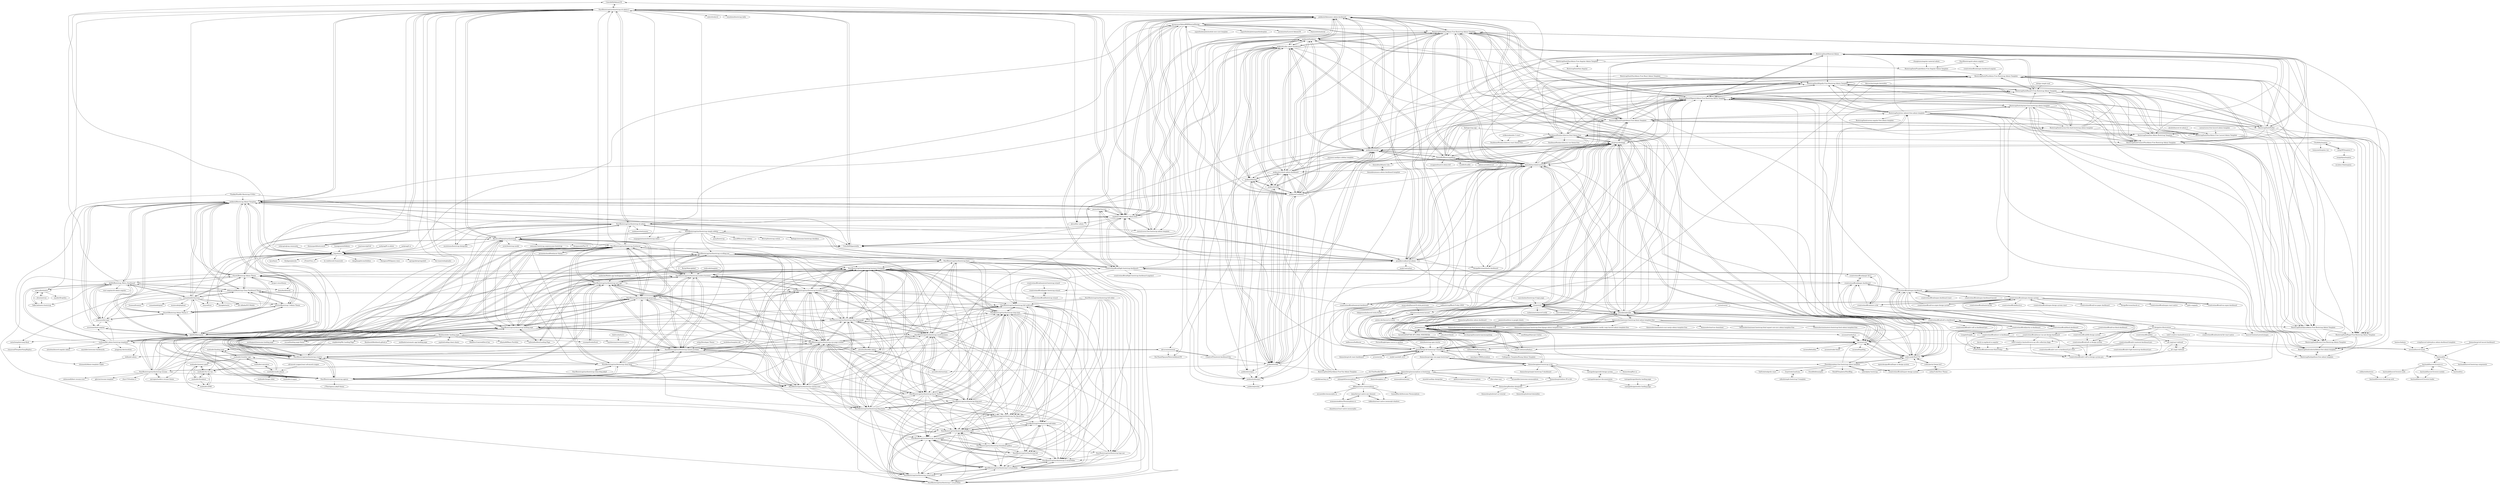 digraph G {
"ColorlibHQ/AdminLTE" -> "StartBootstrap/startbootstrap-sb-admin-2" ["e"=1]
"cssninjaStudio/fresh" -> "StartBootstrap/startbootstrap-new-age" ["e"=1]
"puikinsh/ElaAdmin" -> "puikinsh/sufee-admin-dashboard"
"puikinsh/ElaAdmin" -> "puikinsh/kiaalap"
"puikinsh/ElaAdmin" -> "puikinsh/concept"
"puikinsh/ElaAdmin" -> "puikinsh/srtdash-admin-dashboard"
"puikinsh/ElaAdmin" -> "puikinsh/Adminator-admin-dashboard"
"puikinsh/ElaAdmin" -> "puikinsh/notika"
"puikinsh/ElaAdmin" -> "puikinsh/CoolAdmin"
"puikinsh/ElaAdmin" -> "puikinsh/nalika"
"puikinsh/ElaAdmin" -> "BootstrapDash/StarAdmin-Free-Bootstrap-Admin-Template"
"puikinsh/ElaAdmin" -> "BootstrapDash/PurpleAdmin-Free-Admin-Template"
"puikinsh/ElaAdmin" -> "puikinsh/adminpro"
"puikinsh/ElaAdmin" -> "modularcode/modular-admin-html"
"puikinsh/ElaAdmin" -> "dropways/deskapp"
"puikinsh/ElaAdmin" -> "BootstrapDash/Kapella-Free-Bootstrap-Admin-Template"
"puikinsh/ElaAdmin" -> "puikinsh/octopus"
"fiduswriter/simple-datatables" -> "BootstrapDash/RoyalUI-Free-Bootstrap-Admin-Template" ["e"=1]
"fiduswriter/simple-datatables" -> "zuramai/mazer" ["e"=1]
"jiji262/Bootstrap_Metro_Dashboard" -> "puikinsh/Bootstrap-Admin-Template"
"jiji262/Bootstrap_Metro_Dashboard" -> "VinceG/Bootstrap-Admin-Theme"
"jiji262/Bootstrap_Metro_Dashboard" -> "billyyarosh/Bootstrap-Clean-Dashboard-Theme"
"jiji262/Bootstrap_Metro_Dashboard" -> "meritoo/Bootstrap-3-Admin-Theme"
"jiji262/Bootstrap_Metro_Dashboard" -> "tui2tone/flat-admin-bootstrap-templates"
"jiji262/Bootstrap_Metro_Dashboard" -> "lab2023/hierapolis"
"jiji262/Bootstrap_Metro_Dashboard" -> "TalksLab/metro-bootstrap"
"jiji262/Bootstrap_Metro_Dashboard" -> "usmanhalalit/charisma"
"jiji262/Bootstrap_Metro_Dashboard" -> "nnmware/devoops"
"jiji262/Bootstrap_Metro_Dashboard" -> "invertase/rdash-angular" ["e"=1]
"jiji262/Bootstrap_Metro_Dashboard" -> "VinceG/Bootstrap-Admin-Theme-3"
"jiji262/Bootstrap_Metro_Dashboard" -> "start-angular/sb-admin-angular" ["e"=1]
"jiji262/Bootstrap_Metro_Dashboard" -> "StartBootstrap/startbootstrap-sb-admin-2"
"jiji262/Bootstrap_Metro_Dashboard" -> "keen/dashboards" ["e"=1]
"jiji262/Bootstrap_Metro_Dashboard" -> "aozora/bootmetro"
"puikinsh/Adminator-admin-dashboard" -> "puikinsh/sufee-admin-dashboard"
"puikinsh/Adminator-admin-dashboard" -> "puikinsh/ElaAdmin"
"puikinsh/Adminator-admin-dashboard" -> "ColorlibHQ/gentelella" ["e"=1]
"puikinsh/Adminator-admin-dashboard" -> "puikinsh/CoolAdmin"
"puikinsh/Adminator-admin-dashboard" -> "BootstrapDash/StarAdmin-Free-Bootstrap-Admin-Template"
"puikinsh/Adminator-admin-dashboard" -> "modularcode/modular-admin-html"
"puikinsh/Adminator-admin-dashboard" -> "stisla/stisla"
"puikinsh/Adminator-admin-dashboard" -> "coreui/coreui-free-bootstrap-admin-template" ["e"=1]
"puikinsh/Adminator-admin-dashboard" -> "puikinsh/concept"
"puikinsh/Adminator-admin-dashboard" -> "puikinsh/srtdash-admin-dashboard"
"puikinsh/Adminator-admin-dashboard" -> "gurayyarar/AdminBSBMaterialDesign"
"puikinsh/Adminator-admin-dashboard" -> "StartBootstrap/startbootstrap-sb-admin-2"
"puikinsh/Adminator-admin-dashboard" -> "ColorlibHQ/AdminLTE" ["e"=1]
"puikinsh/Adminator-admin-dashboard" -> "zuramai/mazer"
"puikinsh/Adminator-admin-dashboard" -> "creativetimofficial/material-dashboard" ["e"=1]
"bopoda/ace" -> "puikinsh/Bootstrap-Admin-Template"
"bopoda/ace" -> "ColorlibHQ/gentelella" ["e"=1]
"bopoda/ace" -> "ColorlibHQ/AdminLTE" ["e"=1]
"bopoda/ace" -> "sdc-alibaba/SUI-Mobile" ["e"=1]
"bopoda/ace" -> "fex-team/webuploader" ["e"=1]
"bopoda/ace" -> "layui/layer" ["e"=1]
"bopoda/ace" -> "thinkgem/jeesite" ["e"=1]
"bopoda/ace" -> "pratikborsadiya/vali-admin"
"bopoda/ace" -> "zTree/zTree_v3" ["e"=1]
"bopoda/ace" -> "hs-web/hsweb-framework" ["e"=1]
"bopoda/ace" -> "dangdangdotcom/dubbox" ["e"=1]
"bopoda/ace" -> "easysoft/zui" ["e"=1]
"bopoda/ace" -> "zhangkaitao/es" ["e"=1]
"bopoda/ace" -> "lihongxun945/jquery-weui" ["e"=1]
"bopoda/ace" -> "springside/springside4" ["e"=1]
"BootstrapDash/RoyalUI-Free-Bootstrap-Admin-Template" -> "BootstrapDash/Kapella-Free-Bootstrap-Admin-Template"
"BootstrapDash/RoyalUI-Free-Bootstrap-Admin-Template" -> "BootstrapDash/Regal-Free-Bootstrap-Admin-Template"
"BootstrapDash/RoyalUI-Free-Bootstrap-Admin-Template" -> "BootstrapDash/PlusAdmin-Free-Bootstrap-Admin-Template"
"BootstrapDash/RoyalUI-Free-Bootstrap-Admin-Template" -> "BootstrapDash/ConnectPlusAdmin-Free-Bootstrap-Admin-Template"
"BootstrapDash/RoyalUI-Free-Bootstrap-Admin-Template" -> "BootstrapDash/MajesticAdmin-Free-Bootstrap-Admin-Template"
"BootstrapDash/RoyalUI-Free-Bootstrap-Admin-Template" -> "BootstrapDash/Stellar"
"BootstrapDash/RoyalUI-Free-Bootstrap-Admin-Template" -> "BootstrapDash/SpicaAdmin-Free-Bootstrap-Admin-Template"
"BootstrapDash/RoyalUI-Free-Bootstrap-Admin-Template" -> "BootstrapDash/Azia-Admin-Bootstrap-Template"
"BootstrapDash/RoyalUI-Free-Bootstrap-Admin-Template" -> "BootstrapDash/Material-Admin"
"BootstrapDash/RoyalUI-Free-Bootstrap-Admin-Template" -> "BootstrapDash/Breeze-Free-Bootstrap-Admin-Template"
"VinceG/Bootstrap-Admin-Theme-3" -> "VinceG/Bootstrap-Admin-Theme"
"VinceG/Bootstrap-Admin-Theme-3" -> "meritoo/Bootstrap-3-Admin-Theme"
"VinceG/Bootstrap-Admin-Theme-3" -> "puikinsh/Bootstrap-Admin-Template"
"VinceG/Bootstrap-Admin-Theme-3" -> "nnmware/devoops"
"VinceG/Bootstrap-Admin-Theme-3" -> "lab2023/hierapolis"
"VinceG/Bootstrap-Admin-Theme-3" -> "billyyarosh/Bootstrap-Clean-Dashboard-Theme"
"nnmware/devoops" -> "VinceG/Bootstrap-Admin-Theme-3"
"nnmware/devoops" -> "puikinsh/Bootstrap-Admin-Template"
"nnmware/devoops" -> "billyyarosh/Bootstrap-Clean-Dashboard-Theme"
"nnmware/devoops" -> "jiji262/Bootstrap_Metro_Dashboard"
"nnmware/devoops" -> "invertase/rdash-angular" ["e"=1]
"sproogen/modern-resume-theme" -> "StartBootstrap/startbootstrap-resume" ["e"=1]
"puikinsh/adminpro" -> "puikinsh/jeweler"
"puikinsh/kiaalap" -> "puikinsh/srtdash-admin-dashboard"
"puikinsh/kiaalap" -> "puikinsh/notika"
"puikinsh/kiaalap" -> "puikinsh/concept"
"puikinsh/kiaalap" -> "puikinsh/nalika"
"puikinsh/kiaalap" -> "puikinsh/ElaAdmin"
"puikinsh/kiaalap" -> "puikinsh/sufee-admin-dashboard"
"puikinsh/kiaalap" -> "puikinsh/adminpro"
"puikinsh/kiaalap" -> "puikinsh/CoolAdmin"
"puikinsh/kiaalap" -> "puikinsh/jeweler"
"creativetimofficial/vue-argon-design-system" -> "creativetimofficial/argon-design-system" ["e"=1]
"creativetimofficial/vue-argon-design-system" -> "creativetimofficial/argon-dashboard" ["e"=1]
"creativetimofficial/vue-argon-dashboard" -> "creativetimofficial/argon-dashboard" ["e"=1]
"lab2023/hierapolis" -> "billyyarosh/Bootstrap-Clean-Dashboard-Theme"
"lab2023/hierapolis" -> "VinceG/Bootstrap-Admin-Theme"
"lab2023/hierapolis" -> "puikinsh/Bootstrap-Admin-Template"
"lab2023/hierapolis" -> "usmanhalalit/charisma"
"lab2023/hierapolis" -> "meritoo/Bootstrap-3-Admin-Theme"
"lab2023/hierapolis" -> "VinceG/Bootstrap-Admin-Theme-3"
"lab2023/hierapolis" -> "invertase/rdash-angular" ["e"=1]
"lab2023/hierapolis" -> "tui2tone/flat-admin-bootstrap-templates"
"lab2023/hierapolis" -> "jiji262/Bootstrap_Metro_Dashboard"
"lab2023/hierapolis" -> "silverbux/bootflat-admin"
"lab2023/hierapolis" -> "bopoda/ace"
"lab2023/hierapolis" -> "creativetimofficial/light-bootstrap-dashboard"
"lab2023/hierapolis" -> "StartBootstrap/startbootstrap-sb-admin-2"
"lab2023/hierapolis" -> "natm/templatevamp-flask"
"stisla/stisla" -> "zuramai/mazer"
"stisla/stisla" -> "uasoft-indonesia/badaso" ["e"=1]
"stisla/stisla" -> "zuramai/voler"
"stisla/stisla" -> "farizdotid/DAFTAR-API-LOKAL-INDONESIA" ["e"=1]
"stisla/stisla" -> "themefisher/sleek-bootstrap"
"stisla/stisla" -> "puikinsh/Adminator-admin-dashboard"
"stisla/stisla" -> "laravolt/indonesia" ["e"=1]
"stisla/stisla" -> "cahyadsn/wilayah" ["e"=1]
"stisla/stisla" -> "novalagung/dasarpemrogramangolang" ["e"=1]
"stisla/stisla" -> "BootstrapDash/StarAdmin-Free-Bootstrap-Admin-Template"
"stisla/stisla" -> "themesberg/volt-bootstrap-5-dashboard"
"stisla/stisla" -> "rehmatworks/stisla-laravel"
"stisla/stisla" -> "adminkit/adminkit"
"stisla/stisla" -> "mckenziearts/laravel-notify" ["e"=1]
"stisla/stisla" -> "dropways/deskapp"
"BlackrockDigital/startbootstrap" -> "thomaspark/bootswatch" ["e"=1]
"BlackrockDigital/startbootstrap" -> "StartBootstrap/startbootstrap-sb-admin-2"
"BlackrockDigital/startbootstrap" -> "StartBootstrap/startbootstrap-freelancer"
"BlackrockDigital/startbootstrap" -> "StartBootstrap/startbootstrap-creative"
"BlackrockDigital/startbootstrap" -> "StartBootstrap/startbootstrap-grayscale"
"BlackrockDigital/startbootstrap" -> "StartBootstrap/startbootstrap-agency"
"BlackrockDigital/startbootstrap" -> "designmodo/Flat-UI" ["e"=1]
"BlackrockDigital/startbootstrap" -> "StartBootstrap/startbootstrap-landing-page"
"BlackrockDigital/startbootstrap" -> "StartBootstrap/startbootstrap-modern-business"
"BlackrockDigital/startbootstrap" -> "StartBootstrap/startbootstrap-sb-admin"
"BlackrockDigital/startbootstrap" -> "keen/dashboards" ["e"=1]
"BlackrockDigital/startbootstrap" -> "jschr/bootstrap-modal" ["e"=1]
"BlackrockDigital/startbootstrap" -> "ColorlibHQ/gentelella" ["e"=1]
"BlackrockDigital/startbootstrap" -> "awesome-bootstrap-org/awesome-bootstrap" ["e"=1]
"BlackrockDigital/startbootstrap" -> "uxsolutions/bootstrap-datepicker" ["e"=1]
"flexdinesh/dev-landing-page" -> "flexdinesh/flexdinesh.github.io"
"flexdinesh/dev-landing-page" -> "StartBootstrap/startbootstrap-landing-page"
"flexdinesh/dev-landing-page" -> "singhkshitij/My-Landing-Page" ["e"=1]
"flexdinesh/dev-landing-page" -> "nordicgiant2/awesome-landing-page" ["e"=1]
"flexdinesh/dev-landing-page" -> "cssninjaStudio/fresh" ["e"=1]
"flexdinesh/dev-landing-page" -> "tailwindtoolbox/Landing-Page" ["e"=1]
"flexdinesh/dev-landing-page" -> "swcool/landing-page-theme" ["e"=1]
"flexdinesh/dev-landing-page" -> "emilbaehr/automatic-app-landing-page" ["e"=1]
"flexdinesh/dev-landing-page" -> "aspittel/coding-cheat-sheets" ["e"=1]
"flexdinesh/dev-landing-page" -> "StartBootstrap/startbootstrap-new-age"
"flexdinesh/dev-landing-page" -> "izzydoesizzy/resumetemplate"
"flexdinesh/dev-landing-page" -> "WebDevsCom/webDevsCom" ["e"=1]
"flexdinesh/dev-landing-page" -> "rbhatia46/React-Portfolio" ["e"=1]
"flexdinesh/dev-landing-page" -> "sproogen/modern-resume-theme" ["e"=1]
"flexdinesh/dev-landing-page" -> "madzadev/landing-page"
"rehmatworks/stisla-laravel" -> "poteto-dev/laravel-ui-stisla"
"tonytomov/jqGrid" -> "bopoda/ace" ["e"=1]
"ira-design/ira-illustrations" -> "creativetimofficial/awesome-black-friday"
"ira-design/ira-illustrations" -> "creativetimofficial/ct-soft-ui-design-system-pro"
"ira-design/ira-illustrations" -> "afc-org/react-tailwind"
"ira-design/ira-illustrations" -> "web3-creative-tim/multiversx-my-nfts-collection-dapp"
"ira-design/ira-illustrations" -> "web3-creative-tim/multiversx-ui"
"ira-design/ira-illustrations" -> "laravel-frontend-presets/argon" ["e"=1]
"ira-design/ira-illustrations" -> "creativetimofficial/material-kit-react-native" ["e"=1]
"ira-design/ira-illustrations" -> "creativetimofficial/bits"
"creativetimofficial/argon-design-system" -> "creativetimofficial/vue-argon-design-system" ["e"=1]
"creativetimofficial/argon-design-system" -> "creativetimofficial/argon-dashboard"
"creativetimofficial/argon-design-system" -> "creativetimofficial/material-kit" ["e"=1]
"creativetimofficial/argon-design-system" -> "creativetimofficial/david-ai" ["e"=1]
"creativetimofficial/argon-design-system" -> "creativetimofficial/now-ui-kit" ["e"=1]
"creativetimofficial/argon-design-system" -> "creativetimofficial/argon-design-system-react" ["e"=1]
"creativetimofficial/argon-design-system" -> "creativetimofficial/vue-paper-dashboard" ["e"=1]
"creativetimofficial/argon-design-system" -> "stisla/stisla"
"creativetimofficial/argon-design-system" -> "DesignRevision/shards-ui" ["e"=1]
"creativetimofficial/argon-design-system" -> "creativetimofficial/argon-react-native" ["e"=1]
"creativetimofficial/argon-design-system" -> "creativetimofficial/material-dashboard" ["e"=1]
"creativetimofficial/argon-design-system" -> "galio-org/galio" ["e"=1]
"creativetimofficial/argon-design-system" -> "creativetimofficial/vue-argon-dashboard" ["e"=1]
"creativetimofficial/argon-design-system" -> "ira-design/ira-illustrations"
"creativetimofficial/argon-design-system" -> "creativetimofficial/blk-design-system"
"jamiewilson/form-to-google-sheets" -> "zuramai/mazer" ["e"=1]
"creativetimofficial/black-dashboard" -> "creativetimofficial/paper-dashboard"
"creativetimofficial/black-dashboard" -> "creativetimofficial/blk-design-system"
"creativetimofficial/black-dashboard" -> "creativetimofficial/now-ui-dashboard"
"creativetimofficial/black-dashboard" -> "creativetimofficial/soft-ui-dashboard"
"creativetimofficial/black-dashboard" -> "creativetimofficial/argon-dashboard"
"creativetimofficial/vue-black-dashboard" -> "creativetimofficial/muse-vue-ant-design-dashboard" ["e"=1]
"creativetimofficial/blk-design-system" -> "creativetimofficial/soft-ui-design-system"
"flatlogic/sing-app" -> "themefisher/sleek-bootstrap" ["e"=1]
"flatlogic/sing-app" -> "ThemeKit/BootstrapAdmin" ["e"=1]
"flatlogic/sing-app" -> "DashboardPack/architectui-html-theme-free" ["e"=1]
"flatlogic/sing-app" -> "pratikborsadiya/vali-admin" ["e"=1]
"tailwindtoolbox/Landing-Page" -> "StartBootstrap/startbootstrap-landing-page" ["e"=1]
"tailwindtoolbox/Landing-Page" -> "StartBootstrap/startbootstrap-new-age" ["e"=1]
"nauvalazhar/bootstrap-4-login-page" -> "stisla/stisla" ["e"=1]
"indrijunanda/RuangAdmin" -> "zuramai/voler"
"indrijunanda/RuangAdmin" -> "themefisher/sleek-bootstrap"
"indrijunanda/RuangAdmin" -> "dropways/deskapp"
"indrijunanda/RuangAdmin" -> "BootstrapDash/MajesticAdmin-Free-Bootstrap-Admin-Template"
"indrijunanda/RuangAdmin" -> "iamshipon1988/bootadmin"
"indrijunanda/RuangAdmin" -> "ThemeKit/BootstrapAdmin"
"indrijunanda/RuangAdmin" -> "Codeigniter-Template/Ruang-Admin-Template"
"Pixelkit/PixelKit-Bootstrap-UI-Kits" -> "aozora/bootmetro" ["e"=1]
"Pixelkit/PixelKit-Bootstrap-UI-Kits" -> "puikinsh/Bootstrap-Admin-Template" ["e"=1]
"Pixelkit/PixelKit-Bootstrap-UI-Kits" -> "BlackrockDigital/startbootstrap" ["e"=1]
"BootstrapDash/StarAdmin-Free-Angular-Admin-Template" -> "BootstrapDash/Azia-Angular"
"BootstrapDash/StarAdmin-Free-Angular-Admin-Template" -> "BootstrapDash/PurpleAdmin-Free-Angular-Admin-Template"
"coreui/coreui" -> "adminkit/adminkit" ["e"=1]
"coreui/coreui" -> "codescandy/Dash-UI" ["e"=1]
"StartBootstrap/startbootstrap-resume" -> "StartBootstrap/startbootstrap-freelancer"
"StartBootstrap/startbootstrap-resume" -> "StartBootstrap/startbootstrap-agency"
"StartBootstrap/startbootstrap-resume" -> "StartBootstrap/startbootstrap-clean-blog"
"StartBootstrap/startbootstrap-resume" -> "StartBootstrap/startbootstrap-creative"
"StartBootstrap/startbootstrap-resume" -> "StartBootstrap/startbootstrap-stylish-portfolio"
"StartBootstrap/startbootstrap-resume" -> "StartBootstrap/startbootstrap-grayscale"
"StartBootstrap/startbootstrap-resume" -> "StartBootstrap/startbootstrap-coming-soon"
"StartBootstrap/startbootstrap-resume" -> "sharu725/online-cv" ["e"=1]
"StartBootstrap/startbootstrap-resume" -> "StartBootstrap/startbootstrap-landing-page"
"StartBootstrap/startbootstrap-resume" -> "sproogen/modern-resume-theme" ["e"=1]
"StartBootstrap/startbootstrap-resume" -> "StartBootstrap/startbootstrap-sb-admin-2"
"StartBootstrap/startbootstrap-resume" -> "salomonelli/best-resume-ever" ["e"=1]
"StartBootstrap/startbootstrap-resume" -> "jglovier/resume-template" ["e"=1]
"StartBootstrap/startbootstrap-resume" -> "StartBootstrap/startbootstrap-modern-business"
"StartBootstrap/startbootstrap-resume" -> "StartBootstrap/startbootstrap-shop-homepage"
"BootstrapDash/PurpleAdmin-Free-Admin-Template" -> "BootstrapDash/StarAdmin-Free-Bootstrap-Admin-Template"
"BootstrapDash/PurpleAdmin-Free-Admin-Template" -> "BootstrapDash/Material-Admin"
"BootstrapDash/PurpleAdmin-Free-Admin-Template" -> "BootstrapDash/Stellar"
"BootstrapDash/PurpleAdmin-Free-Admin-Template" -> "BootstrapDash/MajesticAdmin-Free-Bootstrap-Admin-Template"
"BootstrapDash/PurpleAdmin-Free-Admin-Template" -> "themefisher/sleek-bootstrap"
"BootstrapDash/PurpleAdmin-Free-Admin-Template" -> "BootstrapDash/RoyalUI-Free-Bootstrap-Admin-Template"
"BootstrapDash/PurpleAdmin-Free-Admin-Template" -> "puikinsh/ElaAdmin"
"BootstrapDash/PurpleAdmin-Free-Admin-Template" -> "BootstrapDash/StarAdmin-Free-Vue-Admin-Template" ["e"=1]
"BootstrapDash/PurpleAdmin-Free-Admin-Template" -> "BootstrapDash/corona-free-dark-bootstrap-admin-template"
"BootstrapDash/PurpleAdmin-Free-Admin-Template" -> "dropways/deskapp"
"BootstrapDash/PurpleAdmin-Free-Admin-Template" -> "BootstrapDash/PlusAdmin-Free-Bootstrap-Admin-Template"
"BootstrapDash/PurpleAdmin-Free-Admin-Template" -> "BootstrapDash/star-admin2-free-admin-template"
"BootstrapDash/PurpleAdmin-Free-Admin-Template" -> "BootstrapDash/skydash-free-bootstrap-admin-template"
"BootstrapDash/PurpleAdmin-Free-Admin-Template" -> "BootstrapDash/Regal-Free-Bootstrap-Admin-Template"
"BootstrapDash/PurpleAdmin-Free-Admin-Template" -> "ThemeKit/BootstrapAdmin"
"themefisher/sleek-bootstrap" -> "ThemeKit/BootstrapAdmin"
"themefisher/sleek-bootstrap" -> "dropways/deskapp"
"themefisher/sleek-bootstrap" -> "BootstrapDash/MajesticAdmin-Free-Bootstrap-Admin-Template"
"themefisher/sleek-bootstrap" -> "puikinsh/concept"
"themefisher/sleek-bootstrap" -> "BootstrapDash/StarAdmin-Free-Bootstrap-Admin-Template"
"themefisher/sleek-bootstrap" -> "stisla/stisla"
"themefisher/sleek-bootstrap" -> "BootstrapDash/PurpleAdmin-Free-Admin-Template"
"themefisher/sleek-bootstrap" -> "indrijunanda/RuangAdmin"
"themefisher/sleek-bootstrap" -> "BootstrapDash/PlusAdmin-Free-Bootstrap-Admin-Template"
"themefisher/sleek-bootstrap" -> "DesignRevision/shards-dashboard" ["e"=1]
"themefisher/sleek-bootstrap" -> "DashboardPack/architectui-html-theme-free"
"themefisher/sleek-bootstrap" -> "BootstrapDash/RoyalUI-Free-Bootstrap-Admin-Template"
"themefisher/sleek-bootstrap" -> "puikinsh/srtdash-admin-dashboard"
"themefisher/sleek-bootstrap" -> "BootstrapDash/Kapella-Free-Bootstrap-Admin-Template"
"themefisher/sleek-bootstrap" -> "adminkit/adminkit"
"dropways/deskapp" -> "adminkit/adminkit"
"dropways/deskapp" -> "themefisher/sleek-bootstrap"
"dropways/deskapp" -> "zuramai/voler"
"dropways/deskapp" -> "BootstrapDash/MajesticAdmin-Free-Bootstrap-Admin-Template"
"dropways/deskapp" -> "indrijunanda/RuangAdmin"
"dropways/deskapp" -> "DashboardPack/architectui-html-theme-free"
"dropways/deskapp" -> "codescandy/Dash-UI"
"dropways/deskapp" -> "zuramai/mazer"
"dropways/deskapp" -> "BootstrapDash/Kapella-Free-Bootstrap-Admin-Template"
"dropways/deskapp" -> "BootstrapDash/PlusAdmin-Free-Bootstrap-Admin-Template"
"dropways/deskapp" -> "BootstrapDash/PurpleAdmin-Free-Admin-Template"
"dropways/deskapp" -> "puikinsh/concept"
"dropways/deskapp" -> "puikinsh/notika"
"dropways/deskapp" -> "themesberg/volt-bootstrap-5-dashboard"
"dropways/deskapp" -> "stisla/stisla"
"toidicode/template" -> "StartBootstrap/startbootstrap-modern-business" ["e"=1]
"BootstrapDash/StarAdmin-Free-Vue-Admin-Template" -> "BootstrapDash/MajesticAdmin-Free-Bootstrap-Admin-Template" ["e"=1]
"BootstrapDash/StarAdmin-Free-Vue-Admin-Template" -> "BootstrapDash/Material-Admin" ["e"=1]
"BootstrapDash/StarAdmin-Free-Vue-Admin-Template" -> "BootstrapDash/StarAdmin-Free-Angular-Admin-Template" ["e"=1]
"puikinsh/CoolAdmin" -> "puikinsh/concept"
"puikinsh/CoolAdmin" -> "puikinsh/srtdash-admin-dashboard"
"puikinsh/CoolAdmin" -> "puikinsh/ElaAdmin"
"puikinsh/CoolAdmin" -> "puikinsh/sufee-admin-dashboard"
"puikinsh/CoolAdmin" -> "puikinsh/kiaalap"
"puikinsh/CoolAdmin" -> "puikinsh/Adminator-admin-dashboard"
"puikinsh/CoolAdmin" -> "puikinsh/nalika"
"puikinsh/CoolAdmin" -> "puikinsh/notika"
"puikinsh/CoolAdmin" -> "BootstrapDash/StarAdmin-Free-Bootstrap-Admin-Template"
"puikinsh/CoolAdmin" -> "BootstrapDash/PurpleAdmin-Free-Admin-Template"
"puikinsh/CoolAdmin" -> "puikinsh/Bootstrap-Admin-Template"
"puikinsh/CoolAdmin" -> "themefisher/sleek-bootstrap"
"puikinsh/CoolAdmin" -> "puikinsh/adminpro"
"puikinsh/CoolAdmin" -> "dropways/deskapp"
"puikinsh/CoolAdmin" -> "gurayyarar/AdminBSBMaterialDesign"
"themekita/Atlantis-Lite" -> "themekita/azzara-admin-dashboard-template"
"ThemeKit/BootstrapAdmin" -> "themefisher/sleek-bootstrap"
"ThemeKit/BootstrapAdmin" -> "IconKit/IconKit"
"ThemeKit/BootstrapAdmin" -> "BootstrapDash/RoyalUI-Free-Bootstrap-Admin-Template"
"ThemeKit/BootstrapAdmin" -> "BootstrapDash/Kapella-Free-Bootstrap-Admin-Template"
"ThemeKit/BootstrapAdmin" -> "BootstrapDash/Material-Admin"
"ThemeKit/BootstrapAdmin" -> "BootstrapDash/PlusAdmin-Free-Bootstrap-Admin-Template"
"ThemeKit/BootstrapAdmin" -> "puikinsh/concept"
"ThemeKit/BootstrapAdmin" -> "admincast/admincast"
"ThemeKit/BootstrapAdmin" -> "themekita/Atlantis-Lite"
"ThemeKit/BootstrapAdmin" -> "wrappixel/matrix-admin-bt5"
"ThemeKit/BootstrapAdmin" -> "DesignRevision/shards-dashboard" ["e"=1]
"puikinsh/notika" -> "puikinsh/kiaalap"
"puikinsh/notika" -> "puikinsh/nalika"
"puikinsh/notika" -> "puikinsh/srtdash-admin-dashboard"
"puikinsh/notika" -> "puikinsh/ElaAdmin"
"puikinsh/notika" -> "puikinsh/concept"
"puikinsh/notika" -> "puikinsh/adminpro"
"puikinsh/notika" -> "puikinsh/sufee-admin-dashboard"
"puikinsh/notika" -> "puikinsh/octopus"
"puikinsh/notika" -> "puikinsh/CoolAdmin"
"puikinsh/notika" -> "themefisher/sleek-bootstrap"
"puikinsh/notika" -> "dropways/deskapp"
"puikinsh/notika" -> "secondtruth/startmin"
"puikinsh/notika" -> "BootstrapDash/StarAdmin-Free-Vue-Admin-Template" ["e"=1]
"BootstrapDash/Stellar" -> "BootstrapDash/Material-Admin"
"BootstrapDash/Stellar" -> "BootstrapDash/RoyalUI-Free-Bootstrap-Admin-Template"
"BootstrapDash/Stellar" -> "BootstrapDash/PurpleAdmin-Free-Admin-Template"
"BootstrapDash/Stellar" -> "BootstrapDash/ConnectPlusAdmin-Free-Bootstrap-Admin-Template"
"BootstrapDash/Stellar" -> "BootstrapDash/PlusAdmin-Free-Bootstrap-Admin-Template"
"BootstrapDash/Stellar" -> "BootstrapDash/Regal-Free-Bootstrap-Admin-Template"
"BootstrapDash/Stellar" -> "BootstrapDash/SpicaAdmin-Free-Bootstrap-Admin-Template"
"BootstrapDash/Stellar" -> "BootstrapDash/celestialAdmin-free-admin-template"
"BootstrapDash/Stellar" -> "BootstrapDash/MajesticAdmin-Free-Bootstrap-Admin-Template"
"BootstrapDash/Stellar" -> "BootstrapDash/Kapella-Free-Bootstrap-Admin-Template"
"BootstrapDash/Stellar" -> "BootstrapDash/Breeze-Free-Bootstrap-Admin-Template"
"BootstrapDash/Stellar" -> "BootstrapDash/StarAdmin-Free-Bootstrap-Admin-Template"
"BootstrapDash/Stellar" -> "BootstrapDash/Azia-Admin-Bootstrap-Template"
"BootstrapDash/Material-Admin" -> "BootstrapDash/Stellar"
"BootstrapDash/Material-Admin" -> "BootstrapDash/PurpleAdmin-Free-Admin-Template"
"BootstrapDash/Material-Admin" -> "BootstrapDash/ConnectPlusAdmin-Free-Bootstrap-Admin-Template"
"BootstrapDash/Material-Admin" -> "BootstrapDash/PlusAdmin-Free-Bootstrap-Admin-Template"
"BootstrapDash/Material-Admin" -> "BootstrapDash/SpicaAdmin-Free-Bootstrap-Admin-Template"
"BootstrapDash/Material-Admin" -> "BootstrapDash/Kapella-Free-Bootstrap-Admin-Template"
"BootstrapDash/Material-Admin" -> "BootstrapDash/RoyalUI-Free-Bootstrap-Admin-Template"
"BootstrapDash/Material-Admin" -> "BootstrapDash/Regal-Free-Bootstrap-Admin-Template"
"BootstrapDash/Material-Admin" -> "BootstrapDash/MajesticAdmin-Free-Bootstrap-Admin-Template"
"BootstrapDash/Material-Admin" -> "BootstrapDash/StarAdmin-Free-Bootstrap-Admin-Template"
"BootstrapDash/Material-Admin" -> "BootstrapDash/StarAdmin-Free-Angular-Admin-Template"
"BootstrapDash/Material-Admin" -> "BootstrapDash/Azia-Admin-Bootstrap-Template"
"BootstrapDash/Material-Admin" -> "ThemeKit/BootstrapAdmin"
"BootstrapDash/Material-Admin" -> "BootstrapDash/Breeze-Free-Bootstrap-Admin-Template"
"puikinsh/concept" -> "puikinsh/srtdash-admin-dashboard"
"puikinsh/concept" -> "puikinsh/kiaalap"
"puikinsh/concept" -> "puikinsh/ElaAdmin"
"puikinsh/concept" -> "puikinsh/sufee-admin-dashboard"
"puikinsh/concept" -> "puikinsh/CoolAdmin"
"puikinsh/concept" -> "puikinsh/notika"
"puikinsh/concept" -> "puikinsh/nalika"
"puikinsh/concept" -> "themefisher/sleek-bootstrap"
"puikinsh/concept" -> "puikinsh/Adminator-admin-dashboard"
"puikinsh/concept" -> "ThemeKit/BootstrapAdmin"
"puikinsh/concept" -> "BootstrapDash/StarAdmin-Free-Bootstrap-Admin-Template"
"puikinsh/concept" -> "BootstrapDash/MajesticAdmin-Free-Bootstrap-Admin-Template"
"puikinsh/concept" -> "dropways/deskapp"
"puikinsh/concept" -> "BootstrapDash/Kapella-Free-Bootstrap-Admin-Template"
"puikinsh/concept" -> "DashboardPack/architectui-html-theme-free"
"puikinsh/srtdash-admin-dashboard" -> "puikinsh/kiaalap"
"puikinsh/srtdash-admin-dashboard" -> "puikinsh/concept"
"puikinsh/srtdash-admin-dashboard" -> "puikinsh/sufee-admin-dashboard"
"puikinsh/srtdash-admin-dashboard" -> "puikinsh/nalika"
"puikinsh/srtdash-admin-dashboard" -> "puikinsh/notika"
"puikinsh/srtdash-admin-dashboard" -> "puikinsh/ElaAdmin"
"puikinsh/srtdash-admin-dashboard" -> "puikinsh/CoolAdmin"
"puikinsh/srtdash-admin-dashboard" -> "puikinsh/adminpro"
"puikinsh/srtdash-admin-dashboard" -> "puikinsh/Adminator-admin-dashboard"
"puikinsh/srtdash-admin-dashboard" -> "themefisher/sleek-bootstrap"
"puikinsh/srtdash-admin-dashboard" -> "BootstrapDash/StarAdmin-Free-Bootstrap-Admin-Template"
"puikinsh/srtdash-admin-dashboard" -> "puikinsh/octopus"
"puikinsh/srtdash-admin-dashboard" -> "BootstrapDash/Kapella-Free-Bootstrap-Admin-Template"
"puikinsh/srtdash-admin-dashboard" -> "DashboardPack/architectui-html-theme-free"
"puikinsh/sufee-admin-dashboard" -> "puikinsh/ElaAdmin"
"puikinsh/sufee-admin-dashboard" -> "puikinsh/srtdash-admin-dashboard"
"puikinsh/sufee-admin-dashboard" -> "puikinsh/concept"
"puikinsh/sufee-admin-dashboard" -> "puikinsh/Adminator-admin-dashboard"
"puikinsh/sufee-admin-dashboard" -> "puikinsh/kiaalap"
"puikinsh/sufee-admin-dashboard" -> "puikinsh/CoolAdmin"
"puikinsh/sufee-admin-dashboard" -> "puikinsh/notika"
"puikinsh/sufee-admin-dashboard" -> "BootstrapDash/StarAdmin-Free-Bootstrap-Admin-Template"
"puikinsh/sufee-admin-dashboard" -> "puikinsh/nalika"
"puikinsh/sufee-admin-dashboard" -> "puikinsh/Bootstrap-Admin-Template"
"puikinsh/sufee-admin-dashboard" -> "modularcode/modular-admin-html"
"puikinsh/sufee-admin-dashboard" -> "pratikborsadiya/vali-admin"
"puikinsh/sufee-admin-dashboard" -> "puikinsh/adminpro"
"puikinsh/sufee-admin-dashboard" -> "BootstrapDash/PurpleAdmin-Free-Admin-Template"
"puikinsh/sufee-admin-dashboard" -> "BootstrapDash/Material-Admin"
"creativetimofficial/argon-design-system-react" -> "creativetimofficial/argon-design-system" ["e"=1]
"creativetimofficial/argon-dashboard-react" -> "creativetimofficial/argon-dashboard" ["e"=1]
"puikinsh/nalika" -> "puikinsh/kiaalap"
"puikinsh/nalika" -> "puikinsh/adminpro"
"puikinsh/nalika" -> "puikinsh/notika"
"puikinsh/nalika" -> "puikinsh/srtdash-admin-dashboard"
"puikinsh/nalika" -> "puikinsh/concept"
"puikinsh/nalika" -> "puikinsh/ElaAdmin"
"puikinsh/nalika" -> "puikinsh/jeweler"
"puikinsh/nalika" -> "puikinsh/sufee-admin-dashboard"
"puikinsh/nalika" -> "puikinsh/CoolAdmin"
"themesberg/pixel-bootstrap-ui-kit" -> "themesberg/swipe-one-page-bootstrap-5"
"themesberg/pixel-bootstrap-ui-kit" -> "themesberg/volt-bootstrap-5-dashboard"
"themesberg/pixel-bootstrap-ui-kit" -> "themesberg/neumorphism-ui-bootstrap"
"themesberg/pixel-bootstrap-ui-kit" -> "creativetimofficial/impact-design-system"
"themesberg/pixel-bootstrap-ui-kit" -> "themesberg/windows-95-ui-kit" ["e"=1]
"themesberg/pixel-bootstrap-ui-kit" -> "adminkit/adminkit"
"themesberg/pixel-bootstrap-ui-kit" -> "themesberg/flowbite-datepicker"
"themesberg/pixel-bootstrap-ui-kit" -> "themesberg/flow-ui"
"themesberg/pixel-bootstrap-ui-kit" -> "vantagedesign/solid-design-system"
"themesberg/pixel-bootstrap-ui-kit" -> "themesberg/simple-bootstrap-5-dashboard"
"billyyarosh/Bootstrap-Clean-Dashboard-Theme" -> "lab2023/hierapolis"
"billyyarosh/Bootstrap-Clean-Dashboard-Theme" -> "meritoo/Bootstrap-3-Admin-Theme"
"billyyarosh/Bootstrap-Clean-Dashboard-Theme" -> "VinceG/Bootstrap-Admin-Theme"
"billyyarosh/Bootstrap-Clean-Dashboard-Theme" -> "natm/templatevamp-flask"
"billyyarosh/Bootstrap-Clean-Dashboard-Theme" -> "puikinsh/Bootstrap-Admin-Template"
"billyyarosh/Bootstrap-Clean-Dashboard-Theme" -> "silverbux/bootflat-admin"
"billyyarosh/Bootstrap-Clean-Dashboard-Theme" -> "usmanhalalit/charisma"
"billyyarosh/Bootstrap-Clean-Dashboard-Theme" -> "jiji262/Bootstrap_Metro_Dashboard"
"StartBootstrap/startbootstrap-coming-soon" -> "StartBootstrap/startbootstrap-new-age"
"StartBootstrap/startbootstrap-coming-soon" -> "StartBootstrap/startbootstrap-one-page-wonder"
"StartBootstrap/startbootstrap-coming-soon" -> "StartBootstrap/startbootstrap-stylish-portfolio"
"StartBootstrap/startbootstrap-coming-soon" -> "StartBootstrap/startbootstrap-business-frontpage"
"StartBootstrap/startbootstrap-coming-soon" -> "StartBootstrap/startbootstrap-shop-item"
"StartBootstrap/startbootstrap-coming-soon" -> "StartBootstrap/startbootstrap-business-casual"
"StartBootstrap/startbootstrap-coming-soon" -> "StartBootstrap/startbootstrap-the-big-picture"
"StartBootstrap/startbootstrap-coming-soon" -> "StartBootstrap/startbootstrap-shop-homepage"
"StartBootstrap/startbootstrap-coming-soon" -> "StartBootstrap/startbootstrap-full-width-pics"
"StartBootstrap/startbootstrap-coming-soon" -> "StartBootstrap/startbootstrap-small-business"
"StartBootstrap/startbootstrap-coming-soon" -> "StartBootstrap/startbootstrap-3-col-portfolio"
"StartBootstrap/startbootstrap-coming-soon" -> "StartBootstrap/startbootstrap-modern-business"
"StartBootstrap/startbootstrap-coming-soon" -> "StartBootstrap/startbootstrap-creative"
"StartBootstrap/startbootstrap-coming-soon" -> "StartBootstrap/startbootstrap-blog-home"
"StartBootstrap/startbootstrap-coming-soon" -> "StartBootstrap/startbootstrap-heroic-features"
"creativetimofficial/ct-now-ui-dashboard-pro-react" -> "creativetimofficial/ct-soft-ui-design-system-pro"
"creativetimofficial/now-ui-dashboard" -> "creativetimofficial/ct-now-ui-dashboard-pro-react"
"creativetimofficial/now-ui-dashboard" -> "creativetimofficial/ct-soft-ui-design-system-pro"
"meritoo/Bootstrap-3-Admin-Theme" -> "VinceG/Bootstrap-Admin-Theme"
"meritoo/Bootstrap-3-Admin-Theme" -> "VinceG/Bootstrap-Admin-Theme-3"
"meritoo/Bootstrap-3-Admin-Theme" -> "billyyarosh/Bootstrap-Clean-Dashboard-Theme"
"meritoo/Bootstrap-3-Admin-Theme" -> "lab2023/hierapolis"
"meritoo/Bootstrap-3-Admin-Theme" -> "puikinsh/Bootstrap-Admin-Template"
"creativetimofficial/argon-dashboard" -> "creativetimofficial/soft-ui-dashboard"
"creativetimofficial/argon-dashboard" -> "creativetimofficial/argon-dashboard-laravel" ["e"=1]
"creativetimofficial/argon-dashboard" -> "creativetimofficial/paper-dashboard"
"creativetimofficial/argon-dashboard" -> "creativetimofficial/argon-design-system"
"creativetimofficial/argon-dashboard" -> "creativetimofficial/soft-ui-design-system"
"creativetimofficial/argon-dashboard" -> "creativetimofficial/vue-argon-dashboard" ["e"=1]
"creativetimofficial/argon-dashboard" -> "creativetimofficial/argon-dashboard-react" ["e"=1]
"creativetimofficial/argon-dashboard" -> "creativetimofficial/impact-design-system"
"creativetimofficial/argon-dashboard" -> "creativetimofficial/now-ui-dashboard"
"creativetimofficial/argon-dashboard" -> "creativetimofficial/black-dashboard"
"creativetimofficial/argon-dashboard" -> "zuramai/voler"
"creativetimofficial/argon-dashboard" -> "BootstrapDash/star-admin2-free-admin-template"
"creativetimofficial/argon-dashboard" -> "laravel-frontend-presets/argon" ["e"=1]
"creativetimofficial/argon-dashboard" -> "BootstrapDash/skydash-free-bootstrap-admin-template"
"creativetimofficial/argon-dashboard" -> "BootstrapDash/StarAdmin-Free-Bootstrap-Admin-Template"
"DashboardPack/architectui-react-theme-free" -> "DashboardPack/architectui-html-theme-free"
"xriley/CoderDocs-Theme" -> "xriley/portal-theme-bs5" ["e"=1]
"changhuixu/angular-material-admin" -> "BootstrapDash/PurpleAdmin-Free-Angular-Admin-Template" ["e"=1]
"singhkshitij/My-Landing-Page" -> "madzadev/landing-page" ["e"=1]
"BootstrapDash/MajesticAdmin-Free-Bootstrap-Admin-Template" -> "BootstrapDash/PlusAdmin-Free-Bootstrap-Admin-Template"
"BootstrapDash/MajesticAdmin-Free-Bootstrap-Admin-Template" -> "BootstrapDash/RoyalUI-Free-Bootstrap-Admin-Template"
"BootstrapDash/MajesticAdmin-Free-Bootstrap-Admin-Template" -> "BootstrapDash/Kapella-Free-Bootstrap-Admin-Template"
"BootstrapDash/MajesticAdmin-Free-Bootstrap-Admin-Template" -> "BootstrapDash/corona-free-dark-bootstrap-admin-template"
"BootstrapDash/MajesticAdmin-Free-Bootstrap-Admin-Template" -> "BootstrapDash/PurpleAdmin-Free-Admin-Template"
"BootstrapDash/MajesticAdmin-Free-Bootstrap-Admin-Template" -> "BootstrapDash/Azia-Admin-Bootstrap-Template"
"BootstrapDash/MajesticAdmin-Free-Bootstrap-Admin-Template" -> "BootstrapDash/StarAdmin-Free-Bootstrap-Admin-Template"
"BootstrapDash/MajesticAdmin-Free-Bootstrap-Admin-Template" -> "BootstrapDash/Stellar"
"BootstrapDash/MajesticAdmin-Free-Bootstrap-Admin-Template" -> "BootstrapDash/ConnectPlusAdmin-Free-Bootstrap-Admin-Template"
"BootstrapDash/MajesticAdmin-Free-Bootstrap-Admin-Template" -> "themefisher/sleek-bootstrap"
"BootstrapDash/MajesticAdmin-Free-Bootstrap-Admin-Template" -> "BootstrapDash/skydash-free-bootstrap-admin-template"
"BootstrapDash/MajesticAdmin-Free-Bootstrap-Admin-Template" -> "BootstrapDash/SpicaAdmin-Free-Bootstrap-Admin-Template"
"BootstrapDash/MajesticAdmin-Free-Bootstrap-Admin-Template" -> "DashboardPack/architectui-html-theme-free"
"BootstrapDash/MajesticAdmin-Free-Bootstrap-Admin-Template" -> "BootstrapDash/Material-Admin"
"BootstrapDash/MajesticAdmin-Free-Bootstrap-Admin-Template" -> "dropways/deskapp"
"puikinsh/octopus" -> "puikinsh/adminpro"
"aleckrh/laravel-sb-admin-2" -> "BootstrapDash/StarAdmin-Free-Laravel-Admin-Template" ["e"=1]
"BootstrapDash/PurpleAdmin-Free-Angular-Admin-Template" -> "BootstrapDash/PlusAdmin-Free-Bootstrap-Admin-Template"
"BootstrapDash/Regal-Free-Bootstrap-Admin-Template" -> "BootstrapDash/Breeze-Free-Bootstrap-Admin-Template"
"BootstrapDash/Regal-Free-Bootstrap-Admin-Template" -> "BootstrapDash/polluxui-free-admin-template"
"BootstrapDash/Regal-Free-Bootstrap-Admin-Template" -> "BootstrapDash/celestialAdmin-free-admin-template"
"DashboardPack/architectui-html-theme-free" -> "BootstrapDash/Kapella-Free-Bootstrap-Admin-Template"
"DashboardPack/architectui-html-theme-free" -> "BootstrapDash/PlusAdmin-Free-Bootstrap-Admin-Template"
"DashboardPack/architectui-html-theme-free" -> "DashboardPack/architectui-react-theme-free"
"DashboardPack/architectui-html-theme-free" -> "BootstrapDash/MajesticAdmin-Free-Bootstrap-Admin-Template"
"DashboardPack/architectui-html-theme-free" -> "DashboardPack/architectui-vue-theme-free"
"DashboardPack/architectui-html-theme-free" -> "BootstrapDash/ConnectPlusAdmin-Free-Bootstrap-Admin-Template"
"DashboardPack/architectui-html-theme-free" -> "BootstrapDash/RoyalUI-Free-Bootstrap-Admin-Template"
"DashboardPack/architectui-html-theme-free" -> "zuramai/voler"
"DashboardPack/architectui-html-theme-free" -> "BootstrapDash/corona-free-dark-bootstrap-admin-template"
"DashboardPack/architectui-html-theme-free" -> "themefisher/sleek-bootstrap"
"DashboardPack/architectui-html-theme-free" -> "dropways/deskapp"
"DashboardPack/architectui-html-theme-free" -> "ThemeKit/BootstrapAdmin"
"BootstrapDash/Kapella-Free-Bootstrap-Admin-Template" -> "BootstrapDash/PlusAdmin-Free-Bootstrap-Admin-Template"
"BootstrapDash/Kapella-Free-Bootstrap-Admin-Template" -> "BootstrapDash/ConnectPlusAdmin-Free-Bootstrap-Admin-Template"
"BootstrapDash/Kapella-Free-Bootstrap-Admin-Template" -> "BootstrapDash/RoyalUI-Free-Bootstrap-Admin-Template"
"BootstrapDash/Kapella-Free-Bootstrap-Admin-Template" -> "BootstrapDash/Regal-Free-Bootstrap-Admin-Template"
"BootstrapDash/Kapella-Free-Bootstrap-Admin-Template" -> "BootstrapDash/SpicaAdmin-Free-Bootstrap-Admin-Template"
"BootstrapDash/Kapella-Free-Bootstrap-Admin-Template" -> "BootstrapDash/MajesticAdmin-Free-Bootstrap-Admin-Template"
"BootstrapDash/Kapella-Free-Bootstrap-Admin-Template" -> "DashboardPack/architectui-html-theme-free"
"BootstrapDash/Kapella-Free-Bootstrap-Admin-Template" -> "BootstrapDash/StarAdmin-Free-Laravel-Admin-Template"
"BootstrapDash/Kapella-Free-Bootstrap-Admin-Template" -> "BootstrapDash/Breeze-Free-Bootstrap-Admin-Template"
"themekita/azzara-admin-dashboard-template" -> "themekita/Atlantis-Lite"
"GrayGrids/LineIcons" -> "uideck/simple-bootstrap-5-template"
"natm/templatevamp-flask" -> "rimazrauf/TemplateVampReplica"
"StartBootstrap/startbootstrap-freelancer" -> "StartBootstrap/startbootstrap-creative"
"StartBootstrap/startbootstrap-freelancer" -> "StartBootstrap/startbootstrap-agency"
"StartBootstrap/startbootstrap-freelancer" -> "StartBootstrap/startbootstrap-stylish-portfolio"
"StartBootstrap/startbootstrap-freelancer" -> "StartBootstrap/startbootstrap-grayscale"
"StartBootstrap/startbootstrap-freelancer" -> "StartBootstrap/startbootstrap-landing-page"
"StartBootstrap/startbootstrap-freelancer" -> "BlackrockDigital/startbootstrap"
"StartBootstrap/startbootstrap-freelancer" -> "StartBootstrap/startbootstrap-resume"
"StartBootstrap/startbootstrap-freelancer" -> "StartBootstrap/startbootstrap-new-age"
"StartBootstrap/startbootstrap-freelancer" -> "jeromelachaud/freelancer-theme" ["e"=1]
"StartBootstrap/startbootstrap-freelancer" -> "StartBootstrap/startbootstrap-clean-blog"
"StartBootstrap/startbootstrap-freelancer" -> "StartBootstrap/startbootstrap-modern-business"
"StartBootstrap/startbootstrap-freelancer" -> "StartBootstrap/startbootstrap-sb-admin"
"StartBootstrap/startbootstrap-freelancer" -> "StartBootstrap/startbootstrap-sb-admin-2"
"StartBootstrap/startbootstrap-freelancer" -> "StartBootstrap/startbootstrap-scrolling-nav"
"StartBootstrap/startbootstrap-freelancer" -> "StartBootstrap/startbootstrap-business-frontpage"
"StartBootstrap/startbootstrap-clean-blog-jekyll" -> "StartBootstrap/startbootstrap-clean-blog" ["e"=1]
"twbs/bootstrap-npm-starter" -> "themesberg/volt-bootstrap-5-dashboard" ["e"=1]
"xriley/portal-theme-bs5" -> "xriley/CoderDocs-Theme" ["e"=1]
"xriley/portal-theme-bs5" -> "zuramai/voler"
"xriley/portal-theme-bs5" -> "codescandy/Dash-UI"
"StartBootstrap/startbootstrap-blog-home" -> "StartBootstrap/startbootstrap-blog-post"
"StartBootstrap/startbootstrap-blog-home" -> "StartBootstrap/startbootstrap-full-width-pics"
"StartBootstrap/startbootstrap-blog-home" -> "StartBootstrap/startbootstrap-small-business"
"StartBootstrap/startbootstrap-blog-home" -> "StartBootstrap/startbootstrap-shop-item"
"StartBootstrap/startbootstrap-blog-home" -> "StartBootstrap/startbootstrap-3-col-portfolio"
"StartBootstrap/startbootstrap-blog-home" -> "StartBootstrap/startbootstrap-portfolio-item"
"StartBootstrap/startbootstrap-blog-home" -> "StartBootstrap/startbootstrap-business-frontpage"
"StartBootstrap/startbootstrap-blog-home" -> "StartBootstrap/startbootstrap-thumbnail-gallery"
"StartBootstrap/startbootstrap-blog-home" -> "StartBootstrap/startbootstrap-the-big-picture"
"StartBootstrap/startbootstrap-blog-home" -> "StartBootstrap/startbootstrap-shop-homepage"
"StartBootstrap/startbootstrap-blog-home" -> "StartBootstrap/startbootstrap-heroic-features"
"StartBootstrap/startbootstrap-blog-home" -> "StartBootstrap/startbootstrap-1-col-portfolio"
"StartBootstrap/startbootstrap-blog-home" -> "StartBootstrap/startbootstrap-one-page-wonder"
"StartBootstrap/startbootstrap-blog-home" -> "StartBootstrap/startbootstrap-4-col-portfolio"
"StartBootstrap/startbootstrap-blog-home" -> "StartBootstrap/startbootstrap-round-about"
"StartBootstrap/startbootstrap-scrolling-nav" -> "StartBootstrap/startbootstrap-one-page-wonder"
"StartBootstrap/startbootstrap-scrolling-nav" -> "StartBootstrap/startbootstrap-small-business"
"StartBootstrap/startbootstrap-scrolling-nav" -> "StartBootstrap/startbootstrap-business-frontpage"
"StartBootstrap/startbootstrap-scrolling-nav" -> "StartBootstrap/startbootstrap-modern-business"
"StartBootstrap/startbootstrap-scrolling-nav" -> "StartBootstrap/startbootstrap-heroic-features"
"StartBootstrap/startbootstrap-scrolling-nav" -> "StartBootstrap/startbootstrap-freelancer"
"StartBootstrap/startbootstrap-scrolling-nav" -> "StartBootstrap/startbootstrap-grayscale"
"StartBootstrap/startbootstrap-scrolling-nav" -> "StartBootstrap/startbootstrap-business-casual"
"StartBootstrap/startbootstrap-scrolling-nav" -> "StartBootstrap/startbootstrap-shop-homepage"
"StartBootstrap/startbootstrap-scrolling-nav" -> "StartBootstrap/startbootstrap-bare"
"StartBootstrap/startbootstrap-scrolling-nav" -> "StartBootstrap/startbootstrap-landing-page"
"StartBootstrap/startbootstrap-scrolling-nav" -> "StartBootstrap/startbootstrap-full-width-pics"
"StartBootstrap/startbootstrap-scrolling-nav" -> "StartBootstrap/startbootstrap-creative"
"StartBootstrap/startbootstrap-scrolling-nav" -> "StartBootstrap/startbootstrap-stylish-portfolio"
"StartBootstrap/startbootstrap-scrolling-nav" -> "StartBootstrap/startbootstrap-blog-home"
"arwes/arwes" -> "themesberg/volt-bootstrap-5-dashboard" ["e"=1]
"adamgiebl/neumorphism" -> "themesberg/neumorphism-ui-bootstrap" ["e"=1]
"adamgiebl/neumorphism" -> "AKAspanion/ui-neumorphism" ["e"=1]
"halfmoonui/halfmoon" -> "themesberg/volt-bootstrap-5-dashboard" ["e"=1]
"BootstrapDash/PlusAdmin-Free-Bootstrap-Admin-Template" -> "BootstrapDash/Kapella-Free-Bootstrap-Admin-Template"
"BootstrapDash/PlusAdmin-Free-Bootstrap-Admin-Template" -> "BootstrapDash/ConnectPlusAdmin-Free-Bootstrap-Admin-Template"
"BootstrapDash/PlusAdmin-Free-Bootstrap-Admin-Template" -> "BootstrapDash/RoyalUI-Free-Bootstrap-Admin-Template"
"BootstrapDash/PlusAdmin-Free-Bootstrap-Admin-Template" -> "BootstrapDash/SpicaAdmin-Free-Bootstrap-Admin-Template"
"BootstrapDash/PlusAdmin-Free-Bootstrap-Admin-Template" -> "BootstrapDash/MajesticAdmin-Free-Bootstrap-Admin-Template"
"BootstrapDash/PlusAdmin-Free-Bootstrap-Admin-Template" -> "BootstrapDash/Azia-Admin-Bootstrap-Template"
"BootstrapDash/PlusAdmin-Free-Bootstrap-Admin-Template" -> "BootstrapDash/Regal-Free-Bootstrap-Admin-Template"
"BootstrapDash/PlusAdmin-Free-Bootstrap-Admin-Template" -> "BootstrapDash/celestialAdmin-free-admin-template"
"StartBootstrap/startbootstrap-sb-admin" -> "StartBootstrap/startbootstrap-sb-admin-2"
"StartBootstrap/startbootstrap-sb-admin" -> "StartBootstrap/startbootstrap-simple-sidebar"
"StartBootstrap/startbootstrap-sb-admin" -> "modularcode/modular-admin-html"
"StartBootstrap/startbootstrap-sb-admin" -> "coreui/coreui-free-bootstrap-admin-template" ["e"=1]
"StartBootstrap/startbootstrap-sb-admin" -> "StartBootstrap/startbootstrap-freelancer"
"StartBootstrap/startbootstrap-sb-admin" -> "puikinsh/Adminator-admin-dashboard"
"StartBootstrap/startbootstrap-sb-admin" -> "puikinsh/Bootstrap-Admin-Template"
"StartBootstrap/startbootstrap-sb-admin" -> "ColorlibHQ/gentelella" ["e"=1]
"StartBootstrap/startbootstrap-sb-admin" -> "BlackrockDigital/startbootstrap"
"StartBootstrap/startbootstrap-sb-admin" -> "StartBootstrap/startbootstrap-creative"
"StartBootstrap/startbootstrap-sb-admin" -> "VinceG/Bootstrap-Admin-Theme"
"StartBootstrap/startbootstrap-sb-admin" -> "onokumus/metismenu" ["e"=1]
"StartBootstrap/startbootstrap-sb-admin" -> "uxsolutions/bootstrap-datepicker" ["e"=1]
"StartBootstrap/startbootstrap-sb-admin" -> "bopoda/ace"
"StartBootstrap/startbootstrap-sb-admin" -> "adminkit/adminkit"
"StartBootstrap/startbootstrap-simple-sidebar" -> "StartBootstrap/startbootstrap-sb-admin"
"StartBootstrap/startbootstrap-simple-sidebar" -> "StartBootstrap/startbootstrap-sb-admin-2"
"StartBootstrap/startbootstrap-simple-sidebar" -> "StartBootstrap/startbootstrap-scrolling-nav"
"StartBootstrap/startbootstrap-simple-sidebar" -> "jasny/bootstrap" ["e"=1]
"StartBootstrap/startbootstrap-simple-sidebar" -> "asyraf9/bootstrap-sidebar"
"StartBootstrap/startbootstrap-simple-sidebar" -> "Bttstrp/bootstrap-switch" ["e"=1]
"StartBootstrap/startbootstrap-simple-sidebar" -> "snapappointments/bootstrap-select" ["e"=1]
"StartBootstrap/startbootstrap-simple-sidebar" -> "BlackrockDigital/startbootstrap"
"StartBootstrap/startbootstrap-simple-sidebar" -> "StartBootstrap/startbootstrap-modern-business"
"StartBootstrap/startbootstrap-simple-sidebar" -> "StartBootstrap/startbootstrap-bare"
"StartBootstrap/startbootstrap-simple-sidebar" -> "flatlogic/awesome-bootstrap-checkbox" ["e"=1]
"StartBootstrap/startbootstrap-simple-sidebar" -> "StartBootstrap/startbootstrap-stylish-portfolio"
"StartBootstrap/startbootstrap-simple-sidebar" -> "StartBootstrap/startbootstrap-agency"
"StartBootstrap/startbootstrap-simple-sidebar" -> "StartBootstrap/startbootstrap-shop-homepage"
"StartBootstrap/startbootstrap-simple-sidebar" -> "StartBootstrap/startbootstrap-landing-page"
"ForrestKnight/open-source-cs-python" -> "themesberg/volt-bootstrap-5-dashboard" ["e"=1]
"codescandy/Dash-UI" -> "zuramai/voler"
"codescandy/Dash-UI" -> "adminkit/adminkit"
"codescandy/Dash-UI" -> "themesberg/volt-bootstrap-5-dashboard"
"codescandy/Dash-UI" -> "BootstrapDash/PlusAdmin-Free-Bootstrap-Admin-Template"
"codescandy/Dash-UI" -> "BootstrapDash/MajesticAdmin-Free-Bootstrap-Admin-Template"
"codescandy/Dash-UI" -> "PlainAdmin/plain-free-bootstrap-admin-template"
"codescandy/Dash-UI" -> "dropways/deskapp"
"codescandy/Dash-UI" -> "xriley/portal-theme-bs5"
"codescandy/Dash-UI" -> "zuramai/mazer"
"codescandy/Dash-UI" -> "BootstrapDash/star-admin2-free-admin-template"
"codescandy/Dash-UI" -> "BootstrapDash/Kapella-Free-Bootstrap-Admin-Template"
"codescandy/Dash-UI" -> "themefisher/sleek-bootstrap"
"codescandy/Dash-UI" -> "iqonicdesignofficial/hope-ui-design-system"
"nordicgiant2/awesome-landing-page" -> "StartBootstrap/startbootstrap-landing-page" ["e"=1]
"sandoche/Mobile-app-landingpage-template" -> "StartBootstrap/startbootstrap-new-age" ["e"=1]
"StartBootstrap/startbootstrap-landing-page" -> "StartBootstrap/startbootstrap-new-age"
"StartBootstrap/startbootstrap-landing-page" -> "StartBootstrap/startbootstrap-stylish-portfolio"
"StartBootstrap/startbootstrap-landing-page" -> "StartBootstrap/startbootstrap-creative"
"StartBootstrap/startbootstrap-landing-page" -> "StartBootstrap/startbootstrap-agency"
"StartBootstrap/startbootstrap-landing-page" -> "StartBootstrap/startbootstrap-grayscale"
"StartBootstrap/startbootstrap-landing-page" -> "StartBootstrap/startbootstrap-business-frontpage"
"StartBootstrap/startbootstrap-landing-page" -> "StartBootstrap/startbootstrap-freelancer"
"StartBootstrap/startbootstrap-landing-page" -> "StartBootstrap/startbootstrap-modern-business"
"StartBootstrap/startbootstrap-landing-page" -> "swcool/landing-page-theme" ["e"=1]
"StartBootstrap/startbootstrap-landing-page" -> "flexdinesh/dev-landing-page"
"StartBootstrap/startbootstrap-landing-page" -> "tailwindtoolbox/Landing-Page" ["e"=1]
"StartBootstrap/startbootstrap-landing-page" -> "StartBootstrap/startbootstrap-small-business"
"StartBootstrap/startbootstrap-landing-page" -> "StartBootstrap/startbootstrap-shop-homepage"
"StartBootstrap/startbootstrap-landing-page" -> "StartBootstrap/startbootstrap-one-page-wonder"
"StartBootstrap/startbootstrap-landing-page" -> "BlackrockDigital/startbootstrap"
"mdbootstrap/Black-Friday-2024" -> "themesberg/volt-bootstrap-5-dashboard" ["e"=1]
"mdbootstrap/Black-Friday-2024" -> "themesberg/pixel-bootstrap-ui-kit" ["e"=1]
"mdbootstrap/Black-Friday-2024" -> "adminkit/adminkit" ["e"=1]
"invertase/rdash-angular" -> "lab2023/hierapolis" ["e"=1]
"invertase/rdash-angular" -> "puikinsh/Bootstrap-Admin-Template" ["e"=1]
"adminkit/adminkit" -> "themesberg/volt-bootstrap-5-dashboard"
"adminkit/adminkit" -> "dropways/deskapp"
"adminkit/adminkit" -> "codescandy/Dash-UI"
"adminkit/adminkit" -> "zuramai/voler"
"adminkit/adminkit" -> "zuramai/mazer"
"adminkit/adminkit" -> "themeselection/sneat-bootstrap-html-admin-template-free"
"adminkit/adminkit" -> "themefisher/sleek-bootstrap"
"adminkit/adminkit" -> "BootstrapDash/MajesticAdmin-Free-Bootstrap-Admin-Template"
"adminkit/adminkit" -> "stisla/stisla"
"adminkit/adminkit" -> "themesberg/pixel-bootstrap-ui-kit"
"adminkit/adminkit" -> "creativetimofficial/soft-ui-dashboard"
"adminkit/adminkit" -> "PlainAdmin/plain-free-bootstrap-admin-template"
"adminkit/adminkit" -> "puikinsh/Adminator-admin-dashboard"
"adminkit/adminkit" -> "BootstrapDash/StarAdmin-Free-Bootstrap-Admin-Template"
"adminkit/adminkit" -> "puikinsh/concept"
"jeromelachaud/freelancer-theme" -> "StartBootstrap/startbootstrap-freelancer" ["e"=1]
"mymth/vanillajs-datepicker" -> "themesberg/flowbite-datepicker" ["e"=1]
"StartBootstrap/startbootstrap-clean-blog" -> "StartBootstrap/startbootstrap-clean-blog-jekyll" ["e"=1]
"StartBootstrap/startbootstrap-clean-blog" -> "StartBootstrap/startbootstrap-blog-post"
"StartBootstrap/startbootstrap-clean-blog" -> "StartBootstrap/startbootstrap-creative"
"StartBootstrap/startbootstrap-clean-blog" -> "StartBootstrap/startbootstrap-blog-home"
"StartBootstrap/startbootstrap-clean-blog" -> "StartBootstrap/startbootstrap-agency"
"StartBootstrap/startbootstrap-clean-blog" -> "StartBootstrap/startbootstrap-grayscale"
"StartBootstrap/startbootstrap-clean-blog" -> "StartBootstrap/startbootstrap-freelancer"
"StartBootstrap/startbootstrap-clean-blog" -> "StartBootstrap/startbootstrap-modern-business"
"StartBootstrap/startbootstrap-clean-blog" -> "StartBootstrap/startbootstrap-landing-page"
"StartBootstrap/startbootstrap-clean-blog" -> "StartBootstrap/startbootstrap-resume"
"StartBootstrap/startbootstrap-clean-blog" -> "StartBootstrap/startbootstrap-coming-soon"
"StartBootstrap/startbootstrap-clean-blog" -> "StartBootstrap/startbootstrap-shop-homepage"
"StartBootstrap/startbootstrap-clean-blog" -> "StartBootstrap/startbootstrap-stylish-portfolio"
"StartBootstrap/startbootstrap-clean-blog" -> "BlackrockDigital/startbootstrap"
"StartBootstrap/startbootstrap-clean-blog" -> "StartBootstrap/startbootstrap-sb-admin-2"
"StartBootstrap/startbootstrap-sb-admin-2" -> "StartBootstrap/startbootstrap-sb-admin"
"StartBootstrap/startbootstrap-sb-admin-2" -> "ColorlibHQ/gentelella" ["e"=1]
"StartBootstrap/startbootstrap-sb-admin-2" -> "ColorlibHQ/AdminLTE" ["e"=1]
"StartBootstrap/startbootstrap-sb-admin-2" -> "coreui/coreui-free-bootstrap-admin-template" ["e"=1]
"StartBootstrap/startbootstrap-sb-admin-2" -> "BlackrockDigital/startbootstrap"
"StartBootstrap/startbootstrap-sb-admin-2" -> "uxsolutions/bootstrap-datepicker" ["e"=1]
"StartBootstrap/startbootstrap-sb-admin-2" -> "thomaspark/bootswatch" ["e"=1]
"StartBootstrap/startbootstrap-sb-admin-2" -> "puikinsh/Bootstrap-Admin-Template"
"StartBootstrap/startbootstrap-sb-admin-2" -> "select2/select2" ["e"=1]
"StartBootstrap/startbootstrap-sb-admin-2" -> "snapappointments/bootstrap-select" ["e"=1]
"StartBootstrap/startbootstrap-sb-admin-2" -> "puikinsh/Adminator-admin-dashboard"
"StartBootstrap/startbootstrap-sb-admin-2" -> "wenzhixin/bootstrap-table" ["e"=1]
"StartBootstrap/startbootstrap-sb-admin-2" -> "modularcode/modular-admin-html"
"StartBootstrap/startbootstrap-sb-admin-2" -> "akveo/blur-admin" ["e"=1]
"StartBootstrap/startbootstrap-sb-admin-2" -> "bopoda/ace"
"themesberg/neumorphism-ui-bootstrap" -> "AKAspanion/ui-neumorphism"
"themesberg/neumorphism-ui-bootstrap" -> "themesberg/pixel-bootstrap-ui-kit"
"themesberg/neumorphism-ui-bootstrap" -> "mrsaeeddev/awesome-neumorphism"
"themesberg/neumorphism-ui-bootstrap" -> "themesberg/swipe-one-page-bootstrap-5"
"themesberg/neumorphism-ui-bootstrap" -> "themesberg/volt-bootstrap-5-dashboard"
"themesberg/neumorphism-ui-bootstrap" -> "themesberg/glass-ui"
"themesberg/neumorphism-ui-bootstrap" -> "adamgiebl/neumorphism" ["e"=1]
"themesberg/neumorphism-ui-bootstrap" -> "neomorphism/neomo"
"themesberg/neumorphism-ui-bootstrap" -> "jqueryscript/awesome-neumorphism"
"themesberg/neumorphism-ui-bootstrap" -> "themesberg/windows-95-ui-kit" ["e"=1]
"themesberg/neumorphism-ui-bootstrap" -> "codeAdrian/clay.css"
"themesberg/neumorphism-ui-bootstrap" -> "altai-ui/qui-max" ["e"=1]
"themesberg/neumorphism-ui-bootstrap" -> "themesberg/flowbite-datepicker"
"StartBootstrap/startbootstrap-agency" -> "StartBootstrap/startbootstrap-creative"
"StartBootstrap/startbootstrap-agency" -> "StartBootstrap/startbootstrap-grayscale"
"StartBootstrap/startbootstrap-agency" -> "StartBootstrap/startbootstrap-freelancer"
"StartBootstrap/startbootstrap-agency" -> "StartBootstrap/startbootstrap-stylish-portfolio"
"StartBootstrap/startbootstrap-agency" -> "StartBootstrap/startbootstrap-landing-page"
"StartBootstrap/startbootstrap-agency" -> "StartBootstrap/startbootstrap-modern-business"
"StartBootstrap/startbootstrap-agency" -> "StartBootstrap/startbootstrap-clean-blog"
"StartBootstrap/startbootstrap-agency" -> "StartBootstrap/startbootstrap-one-page-wonder"
"StartBootstrap/startbootstrap-agency" -> "StartBootstrap/startbootstrap-business-casual"
"StartBootstrap/startbootstrap-agency" -> "BlackrockDigital/startbootstrap"
"StartBootstrap/startbootstrap-agency" -> "StartBootstrap/startbootstrap-new-age"
"StartBootstrap/startbootstrap-agency" -> "StartBootstrap/startbootstrap-coming-soon"
"StartBootstrap/startbootstrap-agency" -> "StartBootstrap/startbootstrap-business-frontpage"
"StartBootstrap/startbootstrap-agency" -> "y7kim/agency-jekyll-theme" ["e"=1]
"StartBootstrap/startbootstrap-agency" -> "StartBootstrap/startbootstrap-sb-admin-2"
"erdkse/adminlte-3-react" -> "DashboardPack/architectui-react-theme-free" ["e"=1]
"swcool/landing-page-theme" -> "StartBootstrap/startbootstrap-landing-page" ["e"=1]
"jackying/H-ui.admin" -> "bopoda/ace" ["e"=1]
"StartBootstrap/startbootstrap-grayscale" -> "StartBootstrap/startbootstrap-agency"
"StartBootstrap/startbootstrap-grayscale" -> "StartBootstrap/startbootstrap-creative"
"StartBootstrap/startbootstrap-grayscale" -> "StartBootstrap/startbootstrap-stylish-portfolio"
"StartBootstrap/startbootstrap-grayscale" -> "StartBootstrap/startbootstrap-landing-page"
"StartBootstrap/startbootstrap-grayscale" -> "StartBootstrap/startbootstrap-freelancer"
"StartBootstrap/startbootstrap-grayscale" -> "StartBootstrap/startbootstrap-new-age"
"StartBootstrap/startbootstrap-grayscale" -> "StartBootstrap/startbootstrap-one-page-wonder"
"StartBootstrap/startbootstrap-grayscale" -> "StartBootstrap/startbootstrap-clean-blog"
"StartBootstrap/startbootstrap-grayscale" -> "StartBootstrap/startbootstrap-business-casual"
"StartBootstrap/startbootstrap-grayscale" -> "StartBootstrap/startbootstrap-modern-business"
"StartBootstrap/startbootstrap-grayscale" -> "BlackrockDigital/startbootstrap"
"StartBootstrap/startbootstrap-grayscale" -> "StartBootstrap/startbootstrap-scrolling-nav"
"StartBootstrap/startbootstrap-grayscale" -> "StartBootstrap/startbootstrap-coming-soon"
"StartBootstrap/startbootstrap-grayscale" -> "StartBootstrap/startbootstrap-shop-homepage"
"StartBootstrap/startbootstrap-grayscale" -> "StartBootstrap/startbootstrap-full-width-pics"
"themesberg/volt-bootstrap-5-dashboard" -> "adminkit/adminkit"
"themesberg/volt-bootstrap-5-dashboard" -> "themesberg/pixel-bootstrap-ui-kit"
"themesberg/volt-bootstrap-5-dashboard" -> "codescandy/Dash-UI"
"themesberg/volt-bootstrap-5-dashboard" -> "zuramai/voler"
"themesberg/volt-bootstrap-5-dashboard" -> "zuramai/mazer"
"themesberg/volt-bootstrap-5-dashboard" -> "model-zoo/shift-ctrl-f" ["e"=1]
"themesberg/volt-bootstrap-5-dashboard" -> "themesberg/volt-react-dashboard" ["e"=1]
"themesberg/volt-bootstrap-5-dashboard" -> "stisla/stisla"
"themesberg/volt-bootstrap-5-dashboard" -> "dropways/deskapp"
"themesberg/volt-bootstrap-5-dashboard" -> "puikinsh/Adminator-admin-dashboard"
"themesberg/volt-bootstrap-5-dashboard" -> "arwes/arwes" ["e"=1]
"themesberg/volt-bootstrap-5-dashboard" -> "themesberg/swipe-one-page-bootstrap-5"
"themesberg/volt-bootstrap-5-dashboard" -> "modularcode/modular-admin-html"
"themesberg/volt-bootstrap-5-dashboard" -> "themeselection/sneat-bootstrap-html-admin-template-free"
"themesberg/volt-bootstrap-5-dashboard" -> "themefisher/sleek-bootstrap"
"StartBootstrap/startbootstrap-stylish-portfolio" -> "StartBootstrap/startbootstrap-creative"
"StartBootstrap/startbootstrap-stylish-portfolio" -> "StartBootstrap/startbootstrap-grayscale"
"StartBootstrap/startbootstrap-stylish-portfolio" -> "StartBootstrap/startbootstrap-one-page-wonder"
"StartBootstrap/startbootstrap-stylish-portfolio" -> "StartBootstrap/startbootstrap-freelancer"
"StartBootstrap/startbootstrap-stylish-portfolio" -> "StartBootstrap/startbootstrap-landing-page"
"StartBootstrap/startbootstrap-stylish-portfolio" -> "StartBootstrap/startbootstrap-agency"
"StartBootstrap/startbootstrap-stylish-portfolio" -> "StartBootstrap/startbootstrap-coming-soon"
"StartBootstrap/startbootstrap-stylish-portfolio" -> "StartBootstrap/startbootstrap-business-casual"
"StartBootstrap/startbootstrap-stylish-portfolio" -> "StartBootstrap/startbootstrap-business-frontpage"
"StartBootstrap/startbootstrap-stylish-portfolio" -> "StartBootstrap/startbootstrap-new-age"
"StartBootstrap/startbootstrap-stylish-portfolio" -> "StartBootstrap/startbootstrap-heroic-features"
"StartBootstrap/startbootstrap-stylish-portfolio" -> "StartBootstrap/startbootstrap-shop-item"
"StartBootstrap/startbootstrap-stylish-portfolio" -> "StartBootstrap/startbootstrap-modern-business"
"StartBootstrap/startbootstrap-stylish-portfolio" -> "StartBootstrap/startbootstrap-small-business"
"StartBootstrap/startbootstrap-stylish-portfolio" -> "StartBootstrap/startbootstrap-the-big-picture"
"xhit/go-simple-mail" -> "BootstrapDash/RoyalUI-Free-Bootstrap-Admin-Template" ["e"=1]
"themesberg/windows-95-ui-kit" -> "themesberg/pixel-bootstrap-ui-kit" ["e"=1]
"themesberg/windows-95-ui-kit" -> "themesberg/flowbite-datepicker" ["e"=1]
"jackying/h-ui" -> "bopoda/ace" ["e"=1]
"StartBootstrap/startbootstrap-shop-homepage" -> "StartBootstrap/startbootstrap-shop-item"
"StartBootstrap/startbootstrap-shop-homepage" -> "StartBootstrap/startbootstrap-business-frontpage"
"StartBootstrap/startbootstrap-shop-homepage" -> "StartBootstrap/startbootstrap-small-business"
"StartBootstrap/startbootstrap-shop-homepage" -> "StartBootstrap/startbootstrap-heroic-features"
"StartBootstrap/startbootstrap-shop-homepage" -> "StartBootstrap/startbootstrap-modern-business"
"StartBootstrap/startbootstrap-shop-homepage" -> "StartBootstrap/startbootstrap-blog-post"
"StartBootstrap/startbootstrap-shop-homepage" -> "StartBootstrap/startbootstrap-blog-home"
"StartBootstrap/startbootstrap-shop-homepage" -> "StartBootstrap/startbootstrap-one-page-wonder"
"StartBootstrap/startbootstrap-shop-homepage" -> "StartBootstrap/startbootstrap-business-casual"
"StartBootstrap/startbootstrap-shop-homepage" -> "StartBootstrap/startbootstrap-bare"
"StartBootstrap/startbootstrap-shop-homepage" -> "StartBootstrap/startbootstrap-full-width-pics"
"StartBootstrap/startbootstrap-shop-homepage" -> "StartBootstrap/startbootstrap-coming-soon"
"StartBootstrap/startbootstrap-shop-homepage" -> "StartBootstrap/startbootstrap-portfolio-item"
"StartBootstrap/startbootstrap-shop-homepage" -> "StartBootstrap/startbootstrap-landing-page"
"StartBootstrap/startbootstrap-shop-homepage" -> "StartBootstrap/startbootstrap-3-col-portfolio"
"StartBootstrap/startbootstrap-round-about" -> "StartBootstrap/startbootstrap-4-col-portfolio"
"StartBootstrap/startbootstrap-round-about" -> "StartBootstrap/startbootstrap-1-col-portfolio"
"AKAspanion/ui-neumorphism" -> "themesberg/neumorphism-ui-bootstrap"
"AKAspanion/ui-neumorphism" -> "mrsaeeddev/neumorphic-ui"
"AKAspanion/ui-neumorphism" -> "tokkozhin/react-native-neomorph-shadows" ["e"=1]
"AKAspanion/ui-neumorphism" -> "LimaniBhavik/Awesome-Neomorphism"
"AKAspanion/ui-neumorphism" -> "usamamoinakhter/Neumorphism-ui"
"AKAspanion/ui-neumorphism" -> "Jamyth/react-native-neu-element"
"hexters/ladmin" -> "zuramai/laravel-mazer" ["e"=1]
"coreui/coreui-free-laravel-admin-template" -> "BootstrapDash/StarAdmin-Free-Laravel-Admin-Template" ["e"=1]
"StartBootstrap/startbootstrap-one-page-wonder" -> "StartBootstrap/startbootstrap-business-frontpage"
"StartBootstrap/startbootstrap-one-page-wonder" -> "StartBootstrap/startbootstrap-small-business"
"StartBootstrap/startbootstrap-one-page-wonder" -> "StartBootstrap/startbootstrap-stylish-portfolio"
"StartBootstrap/startbootstrap-one-page-wonder" -> "StartBootstrap/startbootstrap-shop-item"
"StartBootstrap/startbootstrap-one-page-wonder" -> "StartBootstrap/startbootstrap-heroic-features"
"StartBootstrap/startbootstrap-one-page-wonder" -> "StartBootstrap/startbootstrap-business-casual"
"StartBootstrap/startbootstrap-one-page-wonder" -> "StartBootstrap/startbootstrap-scrolling-nav"
"StartBootstrap/startbootstrap-one-page-wonder" -> "StartBootstrap/startbootstrap-new-age"
"StartBootstrap/startbootstrap-one-page-wonder" -> "StartBootstrap/startbootstrap-shop-homepage"
"StartBootstrap/startbootstrap-one-page-wonder" -> "StartBootstrap/startbootstrap-the-big-picture"
"StartBootstrap/startbootstrap-one-page-wonder" -> "StartBootstrap/startbootstrap-coming-soon"
"StartBootstrap/startbootstrap-one-page-wonder" -> "StartBootstrap/startbootstrap-blog-home"
"StartBootstrap/startbootstrap-one-page-wonder" -> "StartBootstrap/startbootstrap-blog-post"
"StartBootstrap/startbootstrap-one-page-wonder" -> "StartBootstrap/startbootstrap-thumbnail-gallery"
"StartBootstrap/startbootstrap-one-page-wonder" -> "StartBootstrap/startbootstrap-portfolio-item"
"StartBootstrap/startbootstrap-modern-business" -> "StartBootstrap/startbootstrap-small-business"
"StartBootstrap/startbootstrap-modern-business" -> "StartBootstrap/startbootstrap-business-frontpage"
"StartBootstrap/startbootstrap-modern-business" -> "StartBootstrap/startbootstrap-business-casual"
"StartBootstrap/startbootstrap-modern-business" -> "StartBootstrap/startbootstrap-shop-homepage"
"StartBootstrap/startbootstrap-modern-business" -> "StartBootstrap/startbootstrap-agency"
"StartBootstrap/startbootstrap-modern-business" -> "StartBootstrap/startbootstrap-landing-page"
"StartBootstrap/startbootstrap-modern-business" -> "StartBootstrap/startbootstrap-scrolling-nav"
"StartBootstrap/startbootstrap-modern-business" -> "StartBootstrap/startbootstrap-one-page-wonder"
"StartBootstrap/startbootstrap-modern-business" -> "StartBootstrap/startbootstrap-creative"
"StartBootstrap/startbootstrap-modern-business" -> "StartBootstrap/startbootstrap-heroic-features"
"StartBootstrap/startbootstrap-modern-business" -> "StartBootstrap/startbootstrap-new-age"
"StartBootstrap/startbootstrap-modern-business" -> "StartBootstrap/startbootstrap-grayscale"
"StartBootstrap/startbootstrap-modern-business" -> "StartBootstrap/startbootstrap-freelancer"
"StartBootstrap/startbootstrap-modern-business" -> "StartBootstrap/startbootstrap-stylish-portfolio"
"StartBootstrap/startbootstrap-modern-business" -> "StartBootstrap/startbootstrap-coming-soon"
"StartBootstrap/startbootstrap-business-frontpage" -> "StartBootstrap/startbootstrap-small-business"
"StartBootstrap/startbootstrap-business-frontpage" -> "StartBootstrap/startbootstrap-heroic-features"
"StartBootstrap/startbootstrap-business-frontpage" -> "StartBootstrap/startbootstrap-one-page-wonder"
"StartBootstrap/startbootstrap-business-frontpage" -> "StartBootstrap/startbootstrap-shop-item"
"StartBootstrap/startbootstrap-business-frontpage" -> "StartBootstrap/startbootstrap-full-width-pics"
"StartBootstrap/startbootstrap-business-frontpage" -> "StartBootstrap/startbootstrap-business-casual"
"StartBootstrap/startbootstrap-business-frontpage" -> "StartBootstrap/startbootstrap-modern-business"
"StartBootstrap/startbootstrap-business-frontpage" -> "StartBootstrap/startbootstrap-shop-homepage"
"StartBootstrap/startbootstrap-business-frontpage" -> "StartBootstrap/startbootstrap-blog-post"
"StartBootstrap/startbootstrap-business-frontpage" -> "StartBootstrap/startbootstrap-round-about"
"StartBootstrap/startbootstrap-business-frontpage" -> "StartBootstrap/startbootstrap-blog-home"
"StartBootstrap/startbootstrap-business-frontpage" -> "StartBootstrap/startbootstrap-the-big-picture"
"StartBootstrap/startbootstrap-business-frontpage" -> "StartBootstrap/startbootstrap-portfolio-item"
"StartBootstrap/startbootstrap-business-frontpage" -> "StartBootstrap/startbootstrap-logo-nav"
"StartBootstrap/startbootstrap-full-width-pics" -> "StartBootstrap/startbootstrap-half-slider"
"StartBootstrap/startbootstrap-full-width-pics" -> "StartBootstrap/startbootstrap-4-col-portfolio"
"StartBootstrap/startbootstrap-full-width-pics" -> "StartBootstrap/startbootstrap-the-big-picture"
"StartBootstrap/startbootstrap-full-width-pics" -> "StartBootstrap/startbootstrap-round-about"
"StartBootstrap/startbootstrap-full-width-pics" -> "StartBootstrap/startbootstrap-shop-item"
"StartBootstrap/startbootstrap-full-width-pics" -> "StartBootstrap/startbootstrap-2-col-portfolio"
"StartBootstrap/startbootstrap-full-width-pics" -> "StartBootstrap/startbootstrap-portfolio-item"
"StartBootstrap/startbootstrap-half-slider" -> "StartBootstrap/startbootstrap-4-col-portfolio"
"StartBootstrap/startbootstrap-half-slider" -> "StartBootstrap/startbootstrap-2-col-portfolio"
"StartBootstrap/startbootstrap-half-slider" -> "StartBootstrap/startbootstrap-full"
"StartBootstrap/startbootstrap-half-slider" -> "StartBootstrap/startbootstrap-portfolio-item"
"model-zoo/shift-ctrl-f" -> "themesberg/volt-bootstrap-5-dashboard" ["e"=1]
"zuramai/voler" -> "zuramai/mazer"
"zuramai/voler" -> "codescandy/Dash-UI"
"zuramai/voler" -> "zuramai/kelaskita" ["e"=1]
"zuramai/voler" -> "zuramai/starback.js" ["e"=1]
"zuramai/voler" -> "adminkit/adminkit"
"zuramai/voler" -> "dropways/deskapp"
"zuramai/voler" -> "zuramai/snake-html5" ["e"=1]
"zuramai/voler" -> "stisla/stisla"
"zuramai/voler" -> "uasoft-indonesia/badaso" ["e"=1]
"zuramai/voler" -> "zuramai/hugoblog" ["e"=1]
"zuramai/voler" -> "indrijunanda/RuangAdmin"
"zuramai/voler" -> "BootstrapDash/MajesticAdmin-Free-Bootstrap-Admin-Template"
"zuramai/voler" -> "zuramai/laravel-mazer"
"zuramai/voler" -> "themesberg/volt-bootstrap-5-dashboard"
"zuramai/voler" -> "DashboardPack/architectui-html-theme-free"
"tokkozhin/react-native-neomorph-shadows" -> "Jamyth/react-native-neu-element" ["e"=1]
"tui2tone/flat-admin-bootstrap-templates" -> "akivaron/miminium"
"tui2tone/flat-admin-bootstrap-templates" -> "creativetimofficial/light-bootstrap-dashboard"
"tui2tone/flat-admin-bootstrap-templates" -> "lab2023/hierapolis"
"tui2tone/flat-admin-bootstrap-templates" -> "jiji262/Bootstrap_Metro_Dashboard"
"tui2tone/flat-admin-bootstrap-templates" -> "puikinsh/Bootstrap-Admin-Template"
"tui2tone/flat-admin-bootstrap-templates" -> "silverbux/bootflat-admin"
"tui2tone/flat-admin-bootstrap-templates" -> "modularcode/modular-admin-html"
"tui2tone/flat-admin-bootstrap-templates" -> "sbilly/joli-admin"
"tui2tone/flat-admin-bootstrap-templates" -> "nnmware/devoops"
"tui2tone/flat-admin-bootstrap-templates" -> "invertase/rdash-angular" ["e"=1]
"tui2tone/flat-admin-bootstrap-templates" -> "silverbux/laravel-angular-admin" ["e"=1]
"tui2tone/flat-admin-bootstrap-templates" -> "bopoda/ace"
"tui2tone/flat-admin-bootstrap-templates" -> "shumanth/Admin-template-Caplet"
"tui2tone/flat-admin-bootstrap-templates" -> "omarkdev/awesome-dashboards" ["e"=1]
"tui2tone/flat-admin-bootstrap-templates" -> "pingpong-labs/modules" ["e"=1]
"silverbux/bootflat-admin" -> "secondtruth/startmin"
"silverbux/bootflat-admin" -> "billyyarosh/Bootstrap-Clean-Dashboard-Theme"
"BootstrapDash/corona-free-dark-bootstrap-admin-template" -> "BootstrapDash/PlusAdmin-Free-Bootstrap-Admin-Template"
"BootstrapDash/corona-free-dark-bootstrap-admin-template" -> "BootstrapDash/MajesticAdmin-Free-Bootstrap-Admin-Template"
"BootstrapDash/corona-free-dark-bootstrap-admin-template" -> "BootstrapDash/Kapella-Free-Bootstrap-Admin-Template"
"BootstrapDash/corona-free-dark-bootstrap-admin-template" -> "BootstrapDash/ConnectPlusAdmin-Free-Bootstrap-Admin-Template"
"BootstrapDash/corona-free-dark-bootstrap-admin-template" -> "BootstrapDash/RoyalUI-Free-Bootstrap-Admin-Template"
"BootstrapDash/corona-free-dark-bootstrap-admin-template" -> "DashboardPack/architectui-html-theme-free"
"BootstrapDash/corona-free-dark-bootstrap-admin-template" -> "BootstrapDash/StarAdmin-Free-Laravel-Admin-Template"
"BootstrapDash/corona-free-dark-bootstrap-admin-template" -> "BootstrapDash/PurpleAdmin-Free-Admin-Template"
"BootstrapDash/corona-free-dark-bootstrap-admin-template" -> "BootstrapDash/skydash-free-bootstrap-admin-template"
"StartBootstrap/startbootstrap-full-slider" -> "StartBootstrap/startbootstrap-portfolio-item"
"StartBootstrap/startbootstrap-full-slider" -> "StartBootstrap/startbootstrap-half-slider"
"StartBootstrap/startbootstrap-full-slider" -> "StartBootstrap/startbootstrap-the-big-picture"
"StartBootstrap/startbootstrap-full-slider" -> "StartBootstrap/startbootstrap-logo-nav"
"StartBootstrap/startbootstrap-full-slider" -> "StartBootstrap/startbootstrap-4-col-portfolio"
"StartBootstrap/startbootstrap-full-slider" -> "StartBootstrap/startbootstrap-round-about"
"StartBootstrap/startbootstrap-full-slider" -> "StartBootstrap/startbootstrap-2-col-portfolio"
"StartBootstrap/startbootstrap-full-slider" -> "StartBootstrap/startbootstrap-full-width-pics"
"StartBootstrap/startbootstrap-full-slider" -> "StartBootstrap/startbootstrap-full"
"StartBootstrap/startbootstrap-bare" -> "StartBootstrap/startbootstrap-logo-nav"
"StartBootstrap/startbootstrap-bare" -> "StartBootstrap/startbootstrap-small-business"
"StartBootstrap/startbootstrap-bare" -> "StartBootstrap/startbootstrap-shop-item"
"StartBootstrap/startbootstrap-bare" -> "StartBootstrap/startbootstrap-the-big-picture"
"StartBootstrap/startbootstrap-bare" -> "StartBootstrap/startbootstrap-heroic-features"
"StartBootstrap/startbootstrap-bare" -> "StartBootstrap/startbootstrap-business-frontpage"
"StartBootstrap/startbootstrap-bare" -> "StartBootstrap/startbootstrap-4-col-portfolio"
"StartBootstrap/startbootstrap-bare" -> "StartBootstrap/startbootstrap-2-col-portfolio"
"StartBootstrap/startbootstrap-bare" -> "StartBootstrap/startbootstrap-full-width-pics"
"StartBootstrap/startbootstrap-bare" -> "StartBootstrap/startbootstrap-portfolio-item"
"StartBootstrap/startbootstrap-bare" -> "StartBootstrap/startbootstrap-full"
"StartBootstrap/startbootstrap-bare" -> "StartBootstrap/startbootstrap-1-col-portfolio"
"StartBootstrap/startbootstrap-bare" -> "StartBootstrap/startbootstrap-3-col-portfolio"
"StartBootstrap/startbootstrap-bare" -> "StartBootstrap/startbootstrap-blog-home"
"StartBootstrap/startbootstrap-bare" -> "StartBootstrap/startbootstrap-business-casual"
"madzadev/calculator" -> "madzadev/weather-app"
"madzadev/calculator" -> "madzadev/audio-player"
"madzadev/calculator" -> "madzadev/tic-tac-toe"
"StartBootstrap/startbootstrap-blog-post" -> "StartBootstrap/startbootstrap-blog-home"
"StartBootstrap/startbootstrap-blog-post" -> "StartBootstrap/startbootstrap-full-width-pics"
"StartBootstrap/startbootstrap-blog-post" -> "StartBootstrap/startbootstrap-portfolio-item"
"StartBootstrap/startbootstrap-blog-post" -> "StartBootstrap/startbootstrap-shop-item"
"StartBootstrap/startbootstrap-blog-post" -> "StartBootstrap/startbootstrap-heroic-features"
"StartBootstrap/startbootstrap-blog-post" -> "StartBootstrap/startbootstrap-small-business"
"StartBootstrap/startbootstrap-blog-post" -> "StartBootstrap/startbootstrap-business-frontpage"
"StartBootstrap/startbootstrap-blog-post" -> "StartBootstrap/startbootstrap-the-big-picture"
"StartBootstrap/startbootstrap-blog-post" -> "StartBootstrap/startbootstrap-logo-nav"
"StartBootstrap/startbootstrap-blog-post" -> "StartBootstrap/startbootstrap-thumbnail-gallery"
"StartBootstrap/startbootstrap-blog-post" -> "StartBootstrap/startbootstrap-shop-homepage"
"StartBootstrap/startbootstrap-blog-post" -> "StartBootstrap/startbootstrap-3-col-portfolio"
"StartBootstrap/startbootstrap-blog-post" -> "StartBootstrap/startbootstrap-4-col-portfolio"
"StartBootstrap/startbootstrap-blog-post" -> "StartBootstrap/startbootstrap-2-col-portfolio"
"StartBootstrap/sb-admin-angular" -> "BootstrapDash/PurpleAdmin-Free-Angular-Admin-Template"
"StartBootstrap/sb-admin-angular" -> "creativetimofficial/argon-dashboard-angular" ["e"=1]
"StartBootstrap/startbootstrap-thumbnail-gallery" -> "StartBootstrap/startbootstrap-4-col-portfolio"
"StartBootstrap/startbootstrap-thumbnail-gallery" -> "StartBootstrap/startbootstrap-3-col-portfolio"
"StartBootstrap/startbootstrap-thumbnail-gallery" -> "StartBootstrap/startbootstrap-1-col-portfolio"
"StartBootstrap/startbootstrap-thumbnail-gallery" -> "StartBootstrap/startbootstrap-2-col-portfolio"
"StartBootstrap/startbootstrap-thumbnail-gallery" -> "StartBootstrap/startbootstrap-portfolio-item"
"StartBootstrap/startbootstrap-thumbnail-gallery" -> "StartBootstrap/startbootstrap-round-about"
"StartBootstrap/startbootstrap-thumbnail-gallery" -> "StartBootstrap/startbootstrap-logo-nav"
"StartBootstrap/startbootstrap-thumbnail-gallery" -> "StartBootstrap/startbootstrap-half-slider"
"StartBootstrap/startbootstrap-thumbnail-gallery" -> "StartBootstrap/startbootstrap-full"
"StartBootstrap/startbootstrap-thumbnail-gallery" -> "StartBootstrap/startbootstrap-full-width-pics"
"creativetimofficial/bits" -> "afc-org/js-tailwind"
"creativetimofficial/bits" -> "afc-org/react-tailwind"
"StartBootstrap/startbootstrap-business-casual" -> "StartBootstrap/startbootstrap-business-frontpage"
"StartBootstrap/startbootstrap-business-casual" -> "StartBootstrap/startbootstrap-small-business"
"StartBootstrap/startbootstrap-business-casual" -> "StartBootstrap/startbootstrap-modern-business"
"StartBootstrap/startbootstrap-business-casual" -> "StartBootstrap/startbootstrap-one-page-wonder"
"StartBootstrap/startbootstrap-business-casual" -> "StartBootstrap/startbootstrap-full-width-pics"
"StartBootstrap/startbootstrap-business-casual" -> "StartBootstrap/startbootstrap-stylish-portfolio"
"StartBootstrap/startbootstrap-business-casual" -> "StartBootstrap/startbootstrap-blog-home"
"StartBootstrap/startbootstrap-business-casual" -> "StartBootstrap/startbootstrap-shop-homepage"
"StartBootstrap/startbootstrap-business-casual" -> "StartBootstrap/startbootstrap-coming-soon"
"StartBootstrap/startbootstrap-business-casual" -> "StartBootstrap/startbootstrap-bare"
"StartBootstrap/startbootstrap-business-casual" -> "StartBootstrap/startbootstrap-heroic-features"
"StartBootstrap/startbootstrap-business-casual" -> "StartBootstrap/startbootstrap-logo-nav"
"StartBootstrap/startbootstrap-business-casual" -> "StartBootstrap/startbootstrap-shop-item"
"StartBootstrap/startbootstrap-business-casual" -> "StartBootstrap/startbootstrap-thumbnail-gallery"
"StartBootstrap/startbootstrap-business-casual" -> "StartBootstrap/startbootstrap-grayscale"
"vantagedesign/identity-landing-page" -> "vantagedesign/exodus-landing-page"
"StartBootstrap/startbootstrap-the-big-picture" -> "StartBootstrap/startbootstrap-2-col-portfolio"
"StartBootstrap/startbootstrap-the-big-picture" -> "StartBootstrap/startbootstrap-4-col-portfolio"
"StartBootstrap/startbootstrap-the-big-picture" -> "StartBootstrap/startbootstrap-full-width-pics"
"StartBootstrap/startbootstrap-the-big-picture" -> "StartBootstrap/startbootstrap-full"
"StartBootstrap/startbootstrap-the-big-picture" -> "StartBootstrap/startbootstrap-round-about"
"StartBootstrap/startbootstrap-the-big-picture" -> "StartBootstrap/startbootstrap-portfolio-item"
"StartBootstrap/startbootstrap-the-big-picture" -> "StartBootstrap/startbootstrap-half-slider"
"StartBootstrap/startbootstrap-the-big-picture" -> "StartBootstrap/startbootstrap-shop-item"
"StartBootstrap/startbootstrap-the-big-picture" -> "StartBootstrap/startbootstrap-3-col-portfolio"
"StartBootstrap/startbootstrap-small-business" -> "StartBootstrap/startbootstrap-business-frontpage"
"StartBootstrap/startbootstrap-small-business" -> "StartBootstrap/startbootstrap-heroic-features"
"StartBootstrap/startbootstrap-small-business" -> "StartBootstrap/startbootstrap-shop-item"
"StartBootstrap/startbootstrap-small-business" -> "StartBootstrap/startbootstrap-modern-business"
"StartBootstrap/startbootstrap-small-business" -> "StartBootstrap/startbootstrap-full-width-pics"
"StartBootstrap/startbootstrap-small-business" -> "StartBootstrap/startbootstrap-one-page-wonder"
"StartBootstrap/startbootstrap-small-business" -> "StartBootstrap/startbootstrap-business-casual"
"StartBootstrap/startbootstrap-small-business" -> "StartBootstrap/startbootstrap-blog-home"
"StartBootstrap/startbootstrap-small-business" -> "StartBootstrap/startbootstrap-blog-post"
"StartBootstrap/startbootstrap-small-business" -> "StartBootstrap/startbootstrap-shop-homepage"
"StartBootstrap/startbootstrap-small-business" -> "StartBootstrap/startbootstrap-the-big-picture"
"StartBootstrap/startbootstrap-small-business" -> "StartBootstrap/startbootstrap-half-slider"
"StartBootstrap/startbootstrap-small-business" -> "StartBootstrap/startbootstrap-1-col-portfolio"
"StartBootstrap/startbootstrap-small-business" -> "StartBootstrap/startbootstrap-thumbnail-gallery"
"StartBootstrap/startbootstrap-small-business" -> "StartBootstrap/startbootstrap-bare"
"BootstrapDash/Breeze-Free-Bootstrap-Admin-Template" -> "BootstrapDash/celestialAdmin-free-admin-template"
"StartBootstrap/startbootstrap-shop-item" -> "StartBootstrap/startbootstrap-shop-homepage"
"StartBootstrap/startbootstrap-shop-item" -> "StartBootstrap/startbootstrap-small-business"
"StartBootstrap/startbootstrap-shop-item" -> "StartBootstrap/startbootstrap-heroic-features"
"StartBootstrap/startbootstrap-shop-item" -> "StartBootstrap/startbootstrap-full-width-pics"
"StartBootstrap/startbootstrap-shop-item" -> "StartBootstrap/startbootstrap-half-slider"
"StartBootstrap/startbootstrap-shop-item" -> "StartBootstrap/startbootstrap-the-big-picture"
"StartBootstrap/startbootstrap-shop-item" -> "StartBootstrap/startbootstrap-full"
"StartBootstrap/startbootstrap-shop-item" -> "StartBootstrap/startbootstrap-4-col-portfolio"
"StartBootstrap/startbootstrap-shop-item" -> "StartBootstrap/startbootstrap-blog-post"
"StartBootstrap/startbootstrap-shop-item" -> "StartBootstrap/startbootstrap-2-col-portfolio"
"StartBootstrap/startbootstrap-shop-item" -> "StartBootstrap/startbootstrap-business-frontpage"
"StartBootstrap/startbootstrap-shop-item" -> "StartBootstrap/startbootstrap-portfolio-item"
"StartBootstrap/startbootstrap-shop-item" -> "StartBootstrap/startbootstrap-1-col-portfolio"
"StartBootstrap/startbootstrap-shop-item" -> "StartBootstrap/startbootstrap-blog-home"
"StartBootstrap/startbootstrap-1-col-portfolio" -> "StartBootstrap/startbootstrap-portfolio-item"
"StartBootstrap/startbootstrap-1-col-portfolio" -> "StartBootstrap/startbootstrap-3-col-portfolio"
"StartBootstrap/startbootstrap-1-col-portfolio" -> "StartBootstrap/startbootstrap-2-col-portfolio"
"StartBootstrap/startbootstrap-1-col-portfolio" -> "StartBootstrap/startbootstrap-4-col-portfolio"
"StartBootstrap/startbootstrap-1-col-portfolio" -> "StartBootstrap/startbootstrap-round-about"
"afc-org/js-tailwind" -> "creativetimofficial/ct-soft-ui-design-system-pro"
"afc-org/js-tailwind" -> "afc-org/react-tailwind"
"BootstrapDash/Azia-Admin-Bootstrap-Template" -> "BootstrapDash/celestialAdmin-free-admin-template"
"BootstrapDash/Azia-Admin-Bootstrap-Template" -> "BootstrapDash/PlusAdmin-Free-Bootstrap-Admin-Template"
"BootstrapDash/StarAdmin-Free-React-Admin-Template" -> "DashboardPack/architectui-react-theme-free" ["e"=1]
"BootstrapDash/StarAdmin-Free-React-Admin-Template" -> "BootstrapDash/Kapella-Free-Bootstrap-Admin-Template" ["e"=1]
"BootstrapDash/StarAdmin-Free-Laravel-Admin-Template" -> "BootstrapDash/Regal-Free-Bootstrap-Admin-Template"
"BootstrapDash/StarAdmin-Free-Laravel-Admin-Template" -> "BootstrapDash/Kapella-Free-Bootstrap-Admin-Template"
"BootstrapDash/StarAdmin-Free-Laravel-Admin-Template" -> "BootstrapDash/SpicaAdmin-Free-Bootstrap-Admin-Template"
"StartBootstrap/startbootstrap-4-col-portfolio" -> "StartBootstrap/startbootstrap-2-col-portfolio"
"StartBootstrap/startbootstrap-4-col-portfolio" -> "StartBootstrap/startbootstrap-round-about"
"StartBootstrap/startbootstrap-4-col-portfolio" -> "StartBootstrap/startbootstrap-portfolio-item"
"StartBootstrap/startbootstrap-4-col-portfolio" -> "StartBootstrap/startbootstrap-3-col-portfolio"
"StartBootstrap/startbootstrap-2-col-portfolio" -> "StartBootstrap/startbootstrap-4-col-portfolio"
"StartBootstrap/startbootstrap-2-col-portfolio" -> "StartBootstrap/startbootstrap-portfolio-item"
"StartBootstrap/startbootstrap-2-col-portfolio" -> "StartBootstrap/startbootstrap-3-col-portfolio"
"StartBootstrap/startbootstrap-2-col-portfolio" -> "StartBootstrap/startbootstrap-1-col-portfolio"
"usamamoinakhter/Neumorphism-ui" -> "Jamyth/react-native-neu-element"
"usamamoinakhter/Neumorphism-ui" -> "shaneboyar/react-native-neumorphic"
"themesberg/swipe-one-page-bootstrap-5" -> "creativetimofficial/impact-design-system"
"themesberg/swipe-one-page-bootstrap-5" -> "themesberg/pixel-bootstrap-ui-kit"
"StartBootstrap/startbootstrap-logo-nav" -> "StartBootstrap/startbootstrap-half-slider"
"StartBootstrap/startbootstrap-logo-nav" -> "StartBootstrap/startbootstrap-4-col-portfolio"
"StartBootstrap/startbootstrap-logo-nav" -> "StartBootstrap/startbootstrap-round-about"
"StartBootstrap/startbootstrap-logo-nav" -> "StartBootstrap/startbootstrap-2-col-portfolio"
"StartBootstrap/startbootstrap-heroic-features" -> "StartBootstrap/startbootstrap-business-frontpage"
"StartBootstrap/startbootstrap-heroic-features" -> "StartBootstrap/startbootstrap-small-business"
"StartBootstrap/startbootstrap-heroic-features" -> "StartBootstrap/startbootstrap-shop-item"
"StartBootstrap/startbootstrap-heroic-features" -> "StartBootstrap/startbootstrap-round-about"
"StartBootstrap/startbootstrap-heroic-features" -> "StartBootstrap/startbootstrap-full-width-pics"
"StartBootstrap/startbootstrap-heroic-features" -> "StartBootstrap/startbootstrap-the-big-picture"
"StartBootstrap/startbootstrap-heroic-features" -> "StartBootstrap/startbootstrap-blog-post"
"StartBootstrap/startbootstrap-heroic-features" -> "StartBootstrap/startbootstrap-portfolio-item"
"StartBootstrap/startbootstrap-heroic-features" -> "StartBootstrap/startbootstrap-3-col-portfolio"
"StartBootstrap/startbootstrap-heroic-features" -> "StartBootstrap/startbootstrap-one-page-wonder"
"StartBootstrap/startbootstrap-heroic-features" -> "StartBootstrap/startbootstrap-4-col-portfolio"
"BootstrapDash/SpicaAdmin-Free-Bootstrap-Admin-Template" -> "BootstrapDash/Regal-Free-Bootstrap-Admin-Template"
"BootstrapDash/SpicaAdmin-Free-Bootstrap-Admin-Template" -> "BootstrapDash/Breeze-Free-Bootstrap-Admin-Template"
"BootstrapDash/SpicaAdmin-Free-Bootstrap-Admin-Template" -> "BootstrapDash/ConnectPlusAdmin-Free-Bootstrap-Admin-Template"
"StartBootstrap/startbootstrap-3-col-portfolio" -> "StartBootstrap/startbootstrap-4-col-portfolio"
"StartBootstrap/startbootstrap-3-col-portfolio" -> "StartBootstrap/startbootstrap-1-col-portfolio"
"StartBootstrap/startbootstrap-3-col-portfolio" -> "StartBootstrap/startbootstrap-2-col-portfolio"
"StartBootstrap/startbootstrap-3-col-portfolio" -> "StartBootstrap/startbootstrap-portfolio-item"
"StartBootstrap/startbootstrap-3-col-portfolio" -> "StartBootstrap/startbootstrap-half-slider"
"StartBootstrap/startbootstrap-3-col-portfolio" -> "StartBootstrap/startbootstrap-round-about"
"StartBootstrap/startbootstrap-3-col-portfolio" -> "StartBootstrap/startbootstrap-full"
"StartBootstrap/startbootstrap-3-col-portfolio" -> "StartBootstrap/startbootstrap-thumbnail-gallery"
"BootstrapDash/ConnectPlusAdmin-Free-Bootstrap-Admin-Template" -> "BootstrapDash/PlusAdmin-Free-Bootstrap-Admin-Template"
"BootstrapDash/ConnectPlusAdmin-Free-Bootstrap-Admin-Template" -> "BootstrapDash/Kapella-Free-Bootstrap-Admin-Template"
"BootstrapDash/ConnectPlusAdmin-Free-Bootstrap-Admin-Template" -> "BootstrapDash/SpicaAdmin-Free-Bootstrap-Admin-Template"
"vantagedesign/ace-documentation" -> "vantagedesign/solid-design-system"
"vantagedesign/ace-documentation" -> "vantagedesign/exodus-landing-page"
"nyancodeid/laravel-8-stisla-jetstream" -> "fukigenmedia/laravel-stisla-fortify"
"nyancodeid/laravel-8-stisla-jetstream" -> "rehmatworks/stisla-laravel"
"Jamyth/react-native-neu-element" -> "usamamoinakhter/Neumorphism-ui"
"Jamyth/react-native-neu-element" -> "tokkozhin/react-native-neomorph-shadows" ["e"=1]
"StartBootstrap/startbootstrap-portfolio-item" -> "StartBootstrap/startbootstrap-2-col-portfolio"
"StartBootstrap/startbootstrap-portfolio-item" -> "StartBootstrap/startbootstrap-4-col-portfolio"
"StartBootstrap/startbootstrap-portfolio-item" -> "StartBootstrap/startbootstrap-1-col-portfolio"
"StartBootstrap/startbootstrap-portfolio-item" -> "StartBootstrap/startbootstrap-3-col-portfolio"
"StartBootstrap/startbootstrap-portfolio-item" -> "StartBootstrap/startbootstrap-half-slider"
"StartBootstrap/startbootstrap-portfolio-item" -> "StartBootstrap/startbootstrap-round-about"
"StartBootstrap/startbootstrap-portfolio-item" -> "StartBootstrap/startbootstrap-full"
"StartBootstrap/startbootstrap-full" -> "StartBootstrap/startbootstrap-half-slider"
"StartBootstrap/startbootstrap-full" -> "StartBootstrap/startbootstrap-4-col-portfolio"
"StartBootstrap/startbootstrap-full" -> "StartBootstrap/startbootstrap-2-col-portfolio"
"StartBootstrap/startbootstrap-full" -> "StartBootstrap/startbootstrap-portfolio-item"
"StartBootstrap/startbootstrap-full" -> "StartBootstrap/startbootstrap-round-about"
"StartBootstrap/startbootstrap-full" -> "StartBootstrap/startbootstrap-3-col-portfolio"
"vantagedesign/solid-design-system" -> "vantagedesign/exodus-landing-page"
"vantagedesign/solid-design-system" -> "vantagedesign/ace-documentation"
"afc-org/react-tailwind" -> "afc-org/js-tailwind"
"afc-org/react-tailwind" -> "creativetimofficial/ct-soft-ui-design-system-pro"
"poteto-dev/laravel-ui-stisla" -> "rehmatworks/stisla-laravel"
"madzadev/landing-page" -> "madzadev/weather-app"
"madzadev/landing-page" -> "madzadev/tic-tac-toe"
"secondtruth/startmin" -> "silverbux/bootflat-admin"
"secondtruth/startmin" -> "BootstrapDash/Kapella-Free-Bootstrap-Admin-Template"
"thomaspark/bootswatch" -> "BlackrockDigital/startbootstrap" ["e"=1]
"thomaspark/bootswatch" -> "StartBootstrap/startbootstrap-sb-admin-2" ["e"=1]
"ColorlibHQ/gentelella" -> "StartBootstrap/startbootstrap-sb-admin-2" ["e"=1]
"ColorlibHQ/gentelella" -> "puikinsh/Adminator-admin-dashboard" ["e"=1]
"ColorlibHQ/gentelella" -> "bopoda/ace" ["e"=1]
"madzadev/weather-app" -> "madzadev/tic-tac-toe"
"madzadev/weather-app" -> "madzadev/landing-page"
"madzadev/weather-app" -> "madzadev/calculator"
"madzadev/weather-app" -> "madzadev/memory-game"
"uasoft-indonesia/badaso" -> "stisla/stisla" ["e"=1]
"uasoft-indonesia/badaso" -> "zuramai/mazer" ["e"=1]
"uasoft-indonesia/badaso" -> "zuramai/voler" ["e"=1]
"modularcode/modular-admin-html" -> "pratikborsadiya/vali-admin"
"modularcode/modular-admin-html" -> "creativetimofficial/light-bootstrap-dashboard"
"modularcode/modular-admin-html" -> "gurayyarar/AdminBSBMaterialDesign"
"modularcode/modular-admin-html" -> "coreui/coreui-free-bootstrap-admin-template" ["e"=1]
"modularcode/modular-admin-html" -> "BootstrapDash/StarAdmin-Free-Bootstrap-Admin-Template"
"modularcode/modular-admin-html" -> "puikinsh/Bootstrap-Admin-Template"
"modularcode/modular-admin-html" -> "puikinsh/Adminator-admin-dashboard"
"modularcode/modular-admin-html" -> "ColorlibHQ/gentelella" ["e"=1]
"modularcode/modular-admin-html" -> "bopoda/ace"
"modularcode/modular-admin-html" -> "StartBootstrap/startbootstrap-sb-admin-2"
"modularcode/modular-admin-html" -> "paomedia/clearmin"
"modularcode/modular-admin-html" -> "StartBootstrap/startbootstrap-sb-admin"
"modularcode/modular-admin-html" -> "puikinsh/ElaAdmin"
"modularcode/modular-admin-html" -> "puikinsh/sufee-admin-dashboard"
"modularcode/modular-admin-html" -> "akveo/blur-admin" ["e"=1]
"webyog/sqlyog-community" -> "bopoda/ace" ["e"=1]
"sandhikagalih/project-kalian" -> "zuramai/mazer" ["e"=1]
"creativetimofficial/soft-ui-design-system" -> "creativetimofficial/soft-ui-dashboard"
"creativetimofficial/soft-ui-design-system" -> "creativetimofficial/ct-soft-ui-design-system-pro"
"creativetimofficial/soft-ui-dashboard" -> "creativetimofficial/soft-ui-design-system"
"creativetimofficial/soft-ui-dashboard" -> "creativetimofficial/purity-ui-dashboard" ["e"=1]
"creativetimofficial/soft-ui-dashboard" -> "creativetimofficial/argon-dashboard"
"creativetimofficial/soft-ui-dashboard" -> "creativetimofficial/impact-design-system"
"creativetimofficial/soft-ui-dashboard" -> "creativetimofficial/black-dashboard"
"creativetimofficial/soft-ui-dashboard" -> "creativetimofficial/paper-dashboard"
"creativetimofficial/soft-ui-dashboard" -> "adminkit/adminkit"
"creativetimofficial/soft-ui-dashboard" -> "creativetimofficial/ct-soft-ui-dashboard-pro"
"creativetimofficial/soft-ui-dashboard" -> "BootstrapDash/MajesticAdmin-Free-Bootstrap-Admin-Template"
"creativetimofficial/soft-ui-dashboard" -> "DashboardPack/architectui-html-theme-free"
"creativetimofficial/soft-ui-dashboard" -> "themefisher/sleek-bootstrap"
"creativetimofficial/soft-ui-dashboard" -> "creativetimofficial/awesome-black-friday"
"creativetimofficial/soft-ui-dashboard" -> "BootstrapDash/SpicaAdmin-Free-Bootstrap-Admin-Template"
"creativetimofficial/soft-ui-dashboard" -> "codescandy/Dash-UI"
"creativetimofficial/soft-ui-dashboard" -> "BootstrapDash/RoyalUI-Free-Bootstrap-Admin-Template"
"creativetimofficial/purity-ui-dashboard" -> "creativetimofficial/soft-ui-dashboard" ["e"=1]
"creativetimofficial/purity-ui-dashboard" -> "Loopple/loopple" ["e"=1]
"zuramai/mazer" -> "stisla/stisla"
"zuramai/mazer" -> "zuramai/voler"
"zuramai/mazer" -> "adminkit/adminkit"
"zuramai/mazer" -> "farizdotid/DAFTAR-API-LOKAL-INDONESIA" ["e"=1]
"zuramai/mazer" -> "uasoft-indonesia/badaso" ["e"=1]
"zuramai/mazer" -> "zuramai/laravel-mazer"
"zuramai/mazer" -> "zuramai/starback.js" ["e"=1]
"zuramai/mazer" -> "themeselection/sneat-bootstrap-html-admin-template-free"
"zuramai/mazer" -> "sandhikagalih/project-kalian" ["e"=1]
"zuramai/mazer" -> "themesberg/volt-bootstrap-5-dashboard"
"zuramai/mazer" -> "novalagung/dasarpemrogramangolang" ["e"=1]
"zuramai/mazer" -> "dropways/deskapp"
"zuramai/mazer" -> "codescandy/Dash-UI"
"zuramai/mazer" -> "puikinsh/Adminator-admin-dashboard"
"zuramai/mazer" -> "cahyadsn/wilayah" ["e"=1]
"BootstrapDash/star-admin2-free-admin-template" -> "BootstrapDash/skydash-free-bootstrap-admin-template"
"BootstrapDash/star-admin2-free-admin-template" -> "BootstrapDash/StarAdmin-Free-Laravel-Admin-Template"
"BootstrapDash/star-admin2-free-admin-template" -> "BootstrapDash/Azia-Admin-Bootstrap-Template"
"BootstrapDash/star-admin2-free-admin-template" -> "BootstrapDash/Kapella-Free-Bootstrap-Admin-Template"
"BootstrapDash/star-admin2-free-admin-template" -> "BootstrapDash/MajesticAdmin-Free-Bootstrap-Admin-Template"
"BootstrapDash/star-admin2-free-admin-template" -> "BootstrapDash/StarAdmin-Free-Bootstrap-Admin-Template"
"BootstrapDash/star-admin2-free-admin-template" -> "BootstrapDash/Regal-Free-Bootstrap-Admin-Template"
"BootstrapDash/star-admin2-free-admin-template" -> "BootstrapDash/ConnectPlusAdmin-Free-Bootstrap-Admin-Template"
"BootstrapDash/star-admin2-free-admin-template" -> "codescandy/Dash-UI"
"BootstrapDash/star-admin2-free-admin-template" -> "BootstrapDash/PurpleAdmin-Free-Admin-Template"
"BootstrapDash/star-admin2-free-admin-template" -> "BootstrapDash/Material-Admin"
"BootstrapDash/star-admin2-free-admin-template" -> "BootstrapDash/corona-free-dark-bootstrap-admin-template"
"BootstrapDash/star-admin2-free-admin-template" -> "BootstrapDash/polluxui-free-admin-template"
"BootstrapDash/star-admin2-free-admin-template" -> "BootstrapDash/celestialAdmin-free-admin-template"
"BootstrapDash/star-admin2-free-admin-template" -> "BootstrapDash/corona-angular-free-admin-template"
"madzadev/audio-player" -> "madzadev/calculator"
"madzadev/audio-player" -> "madzadev/image-slider"
"madzadev/audio-player" -> "madzadev/weather-app"
"madzadev/audio-player" -> "madzadev/cropper"
"madzadev/audio-player" -> "madzadev/landing-page"
"StartBootstrap/startbootstrap-creative" -> "StartBootstrap/startbootstrap-agency"
"StartBootstrap/startbootstrap-creative" -> "StartBootstrap/startbootstrap-grayscale"
"StartBootstrap/startbootstrap-creative" -> "StartBootstrap/startbootstrap-freelancer"
"StartBootstrap/startbootstrap-creative" -> "StartBootstrap/startbootstrap-stylish-portfolio"
"StartBootstrap/startbootstrap-creative" -> "StartBootstrap/startbootstrap-landing-page"
"StartBootstrap/startbootstrap-creative" -> "StartBootstrap/startbootstrap-new-age"
"StartBootstrap/startbootstrap-creative" -> "StartBootstrap/startbootstrap-clean-blog"
"StartBootstrap/startbootstrap-creative" -> "StartBootstrap/startbootstrap-modern-business"
"StartBootstrap/startbootstrap-creative" -> "StartBootstrap/startbootstrap-one-page-wonder"
"StartBootstrap/startbootstrap-creative" -> "BlackrockDigital/startbootstrap"
"StartBootstrap/startbootstrap-creative" -> "StartBootstrap/startbootstrap-business-casual"
"StartBootstrap/startbootstrap-creative" -> "StartBootstrap/startbootstrap-coming-soon"
"StartBootstrap/startbootstrap-creative" -> "StartBootstrap/startbootstrap-business-frontpage"
"StartBootstrap/startbootstrap-creative" -> "StartBootstrap/startbootstrap-sb-admin-2"
"StartBootstrap/startbootstrap-creative" -> "StartBootstrap/startbootstrap-scrolling-nav"
"creativetimofficial/muse-vue-ant-design-dashboard" -> "creativetimofficial/awesome-black-friday"
"creativetimofficial/muse-vue-ant-design-dashboard" -> "creativetimofficial/ct-soft-ui-design-system-pro"
"creativetimofficial/muse-vue-ant-design-dashboard" -> "web3-creative-tim/multiversx-my-nfts-collection-dapp"
"sbilly/joli-admin" -> "shumanth/Admin-template-Caplet"
"PlainAdmin/plain-free-bootstrap-admin-template" -> "TailGrids/tailgrids-react" ["e"=1]
"PlainAdmin/plain-free-bootstrap-admin-template" -> "GrayGrids/LineIcons"
"PlainAdmin/plain-free-bootstrap-admin-template" -> "codescandy/Dash-UI"
"PlainAdmin/plain-free-bootstrap-admin-template" -> "FormBold/examples" ["e"=1]
"PlainAdmin/plain-free-bootstrap-admin-template" -> "NextJSTemplates/NextBlog" ["e"=1]
"PlainAdmin/plain-free-bootstrap-admin-template" -> "zuramai/voler"
"PlainAdmin/plain-free-bootstrap-admin-template" -> "uideck/play-bootstrap" ["e"=1]
"BootstrapDash/skydash-free-bootstrap-admin-template" -> "BootstrapDash/Azia-Admin-Bootstrap-Template"
"BootstrapDash/skydash-free-bootstrap-admin-template" -> "BootstrapDash/Kapella-Free-Bootstrap-Admin-Template"
"BootstrapDash/skydash-free-bootstrap-admin-template" -> "BootstrapDash/ConnectPlusAdmin-Free-Bootstrap-Admin-Template"
"BootstrapDash/skydash-free-bootstrap-admin-template" -> "BootstrapDash/star-admin2-free-admin-template"
"BootstrapDash/skydash-free-bootstrap-admin-template" -> "BootstrapDash/Breeze-Free-Bootstrap-Admin-Template"
"BootstrapDash/skydash-free-bootstrap-admin-template" -> "BootstrapDash/MajesticAdmin-Free-Bootstrap-Admin-Template"
"BootstrapDash/skydash-free-bootstrap-admin-template" -> "BootstrapDash/Regal-Free-Bootstrap-Admin-Template"
"BootstrapDash/skydash-free-bootstrap-admin-template" -> "BootstrapDash/RoyalUI-Free-Bootstrap-Admin-Template"
"BootstrapDash/skydash-free-bootstrap-admin-template" -> "BootstrapDash/polluxui-free-admin-template"
"BootstrapDash/skydash-free-bootstrap-admin-template" -> "BootstrapDash/celestialAdmin-free-admin-template"
"BootstrapDash/skydash-free-bootstrap-admin-template" -> "BootstrapDash/StarAdmin-Free-Laravel-Admin-Template"
"olton/metroui" -> "aozora/bootmetro" ["e"=1]
"olton/metroui" -> "TalksLab/metro-bootstrap" ["e"=1]
"zuramai/laravel-mazer" -> "bastinald/ui"
"themesberg/volt-react-dashboard" -> "themesberg/volt-bootstrap-5-dashboard" ["e"=1]
"themesberg/volt-laravel-dashboard" -> "zuramai/laravel-mazer" ["e"=1]
"themesberg/volt-laravel-dashboard" -> "bastinald/ui" ["e"=1]
"bastinald/laravel-livewire-ui" -> "bastinald/ui"
"bastinald/laravel-livewire-ui" -> "bastinald/ux"
"bastinald/laravel-livewire-ui" -> "bastinald/laravel-livewire-modals"
"bastinald/laravel-livewire-ui" -> "bastinald/laravel-livewire-auth"
"bastinald/laravel-livewire-ui" -> "bastinald/laravel-livewire-loader"
"zuramai/starback.js" -> "zuramai/voler" ["e"=1]
"bastinald/ui" -> "bastinald/laravel-livewire-ui"
"bastinald/ui" -> "bastinald/ux"
"bastinald/ui" -> "bastinald/laravel-bootstrap-components"
"uideck/simple-bootstrap-5-template" -> "GrayGrids/LineIcons"
"Loopple/loopple" -> "creativetimofficial/awesome-black-friday"
"Loopple/loopple" -> "web3-creative-tim/multiversx-my-nfts-collection-dapp"
"bastinald/laravel-livewire-modals" -> "bastinald/laravel-livewire-loader"
"bastinald/laravel-livewire-modals" -> "bastinald/laravel-livewire-ui"
"BootstrapDash/polluxui-free-admin-template" -> "BootstrapDash/celestialAdmin-free-admin-template"
"BootstrapDash/celestialAdmin-free-admin-template" -> "BootstrapDash/polluxui-free-admin-template"
"madzadev/breakout" -> "madzadev/tic-tac-toe"
"madzadev/breakout" -> "madzadev/2048"
"madzadev/breakout" -> "madzadev/memory-game"
"madzadev/memory-game" -> "madzadev/tic-tac-toe"
"madzadev/memory-game" -> "madzadev/2048"
"madzadev/memory-game" -> "madzadev/breakout"
"redbastie/bootwire" -> "bastinald/livewire-bootstrap-auth"
"bastinald/laravel-livewire-auth" -> "bastinald/livewire-bootstrap-auth"
"madzadev/tic-tac-toe" -> "madzadev/memory-game"
"madzadev/tic-tac-toe" -> "madzadev/breakout"
"madzadev/tic-tac-toe" -> "madzadev/2048"
"creativetimofficial/awesome-black-friday" -> "creativetimofficial/ct-soft-ui-design-system-pro"
"madzadev/2048" -> "madzadev/tic-tac-toe"
"aozora/bootmetro" -> "TalksLab/metro-bootstrap"
"aozora/bootmetro" -> "olton/metroui" ["e"=1]
"aozora/bootmetro" -> "oazabir/Droptiles"
"themeselection/sneat-bootstrap-html-admin-template-free" -> "zuramai/mazer"
"themeselection/sneat-bootstrap-html-admin-template-free" -> "adminkit/adminkit"
"themeselection/sneat-bootstrap-html-admin-template-free" -> "themeselection/materio-bootstrap-html-admin-template-free" ["e"=1]
"themeselection/sneat-bootstrap-html-admin-template-free" -> "themeselection/sneat-bootstrap-html-laravel-admin-template-free" ["e"=1]
"themeselection/sneat-bootstrap-html-admin-template-free" -> "codescandy/Dash-UI"
"themeselection/sneat-bootstrap-html-admin-template-free" -> "zuramai/voler"
"themeselection/sneat-bootstrap-html-admin-template-free" -> "themeselection/sneat-bootstrap-html-django-admin-template-free" ["e"=1]
"themeselection/sneat-bootstrap-html-admin-template-free" -> "themeselection/materio-vuetify-vuejs-laravel-admin-template-free" ["e"=1]
"themeselection/sneat-bootstrap-html-admin-template-free" -> "dropways/deskapp"
"themeselection/sneat-bootstrap-html-admin-template-free" -> "themeselection/materio-mui-nextjs-admin-template-free" ["e"=1]
"themeselection/sneat-bootstrap-html-admin-template-free" -> "stisla/stisla"
"themeselection/sneat-bootstrap-html-admin-template-free" -> "themeselection/vue-cheatsheet" ["e"=1]
"themeselection/sneat-bootstrap-html-admin-template-free" -> "PlainAdmin/plain-free-bootstrap-admin-template"
"themeselection/sneat-bootstrap-html-admin-template-free" -> "themeselection/sneat-bootstrap-html-aspnet-core-mvc-admin-template-free" ["e"=1]
"themeselection/sneat-bootstrap-html-admin-template-free" -> "themesberg/volt-bootstrap-5-dashboard"
"chr15m/DoodleCSS" -> "codeAdrian/clay.css" ["e"=1]
"creativetimofficial/light-bootstrap-dashboard" -> "paomedia/clearmin"
"creativetimofficial/light-bootstrap-dashboard" -> "modularcode/modular-admin-html"
"creativetimofficial/light-bootstrap-dashboard" -> "puikinsh/Bootstrap-Admin-Template"
"creativetimofficial/light-bootstrap-dashboard" -> "pratikborsadiya/vali-admin"
"creativetimofficial/light-bootstrap-dashboard" -> "creativetimofficial/paper-dashboard"
"creativetimofficial/light-bootstrap-dashboard" -> "BootstrapDash/StarAdmin-Free-Bootstrap-Admin-Template"
"creativetimofficial/light-bootstrap-dashboard" -> "tui2tone/flat-admin-bootstrap-templates"
"creativetimofficial/light-bootstrap-dashboard" -> "creativetimofficial/light-bootstrap-dashboard-angular2" ["e"=1]
"creativetimofficial/light-bootstrap-dashboard" -> "bopoda/ace"
"creativetimofficial/light-bootstrap-dashboard" -> "gurayyarar/AdminBSBMaterialDesign"
"creativetimofficial/light-bootstrap-dashboard" -> "creativetimofficial/now-ui-kit" ["e"=1]
"creativetimofficial/light-bootstrap-dashboard" -> "VinceG/Bootstrap-Admin-Theme"
"creativetimofficial/light-bootstrap-dashboard" -> "creativetimofficial/material-dashboard" ["e"=1]
"creativetimofficial/light-bootstrap-dashboard" -> "creativetimofficial/paper-kit-2"
"creativetimofficial/light-bootstrap-dashboard" -> "silverbux/bootflat-admin"
"akivaron/miminium" -> "tui2tone/flat-admin-bootstrap-templates"
"akivaron/miminium" -> "sbilly/joli-admin"
"akivaron/miminium" -> "DucThanhNguyen/MaterialAdminLTE"
"akivaron/miminium" -> "CreativeIT/material-dashboard-lite" ["e"=1]
"advanced-cropper/react-advanced-cropper" -> "madzadev/audio-player" ["e"=1]
"uideck/play-bootstrap" -> "PlainAdmin/plain-free-bootstrap-admin-template" ["e"=1]
"uideck/play-bootstrap" -> "codescandy/Dash-UI" ["e"=1]
"TalksLab/metro-bootstrap" -> "aozora/bootmetro"
"themesberg/flowbite-datepicker" -> "themesberg/tailwind-datatables"
"themesberg/flowbite-datepicker" -> "themesberg/tailwind-css-tutorial"
"xriley/Developer-Theme" -> "StartBootstrap/startbootstrap-stylish-portfolio" ["e"=1]
"CreativeIT/material-dashboard-lite" -> "themefisher/sleek-bootstrap" ["e"=1]
"CreativeIT/material-dashboard-lite" -> "akivaron/miminium" ["e"=1]
"CreativeIT/material-dashboard-lite" -> "gurayyarar/AdminBSBMaterialDesign" ["e"=1]
"CreativeIT/material-dashboard-lite" -> "puikinsh/notika" ["e"=1]
"creativetimofficial/paper-kit-2" -> "creativetimofficial/paper-dashboard"
"wangshijun/inspinia" -> "escaleno-ltda/inspinia"
"creativetimofficial/bootstrap-wizard" -> "creativetimofficial/paper-bootstrap-wizard"
"creativetimofficial/material-kit" -> "creativetimofficial/argon-design-system" ["e"=1]
"themesberg/flowbite-admin-dashboard" -> "zuramai/mazer" ["e"=1]
"cruip/laravel-tailwindcss-admin-dashboard-template" -> "zuramai/laravel-mazer" ["e"=1]
"usmanhalalit/charisma" -> "puikinsh/Bootstrap-Admin-Template"
"usmanhalalit/charisma" -> "lab2023/hierapolis"
"usmanhalalit/charisma" -> "VinceG/Bootstrap-Admin-Theme"
"usmanhalalit/charisma" -> "billyyarosh/Bootstrap-Clean-Dashboard-Theme"
"usmanhalalit/charisma" -> "meritoo/Bootstrap-3-Admin-Theme"
"usmanhalalit/charisma" -> "bopoda/ace"
"usmanhalalit/charisma" -> "VinceG/Bootstrap-Admin-Theme-3"
"usmanhalalit/charisma" -> "zhangkaitao/es" ["e"=1]
"usmanhalalit/charisma" -> "jiji262/Bootstrap_Metro_Dashboard"
"usmanhalalit/charisma" -> "easysoft/zui" ["e"=1]
"usmanhalalit/charisma" -> "nnmware/devoops"
"usmanhalalit/charisma" -> "usmanhalalit/pixie" ["e"=1]
"usmanhalalit/charisma" -> "sdc-alibaba/SUI-Mobile" ["e"=1]
"usmanhalalit/charisma" -> "moxiecode/plupload" ["e"=1]
"usmanhalalit/charisma" -> "frozenui/frozenui" ["e"=1]
"paomedia/clearmin" -> "pratikborsadiya/vali-admin"
"paomedia/clearmin" -> "creativetimofficial/light-bootstrap-dashboard"
"paomedia/clearmin" -> "puikinsh/Bootstrap-Admin-Template"
"paomedia/clearmin" -> "modularcode/modular-admin-html"
"creativetimofficial/paper-dashboard" -> "creativetimofficial/paper-kit-2"
"creativetimofficial/paper-dashboard" -> "creativetimofficial/paper-bootstrap-wizard"
"creativetimofficial/paper-dashboard" -> "creativetimofficial/light-bootstrap-dashboard"
"creativetimofficial/paper-dashboard" -> "creativetimofficial/black-dashboard"
"creativetimofficial/paper-dashboard" -> "creativetimofficial/now-ui-dashboard"
"creativetimofficial/paper-dashboard" -> "creativetimofficial/argon-dashboard"
"web3-creative-tim/multiversx-my-nfts-collection-dapp" -> "creativetimofficial/ct-soft-ui-design-system-pro"
"web3-creative-tim/multiversx-my-nfts-collection-dapp" -> "creativetimofficial/awesome-black-friday"
"gurayyarar/AdminBSBMaterialDesign" -> "modularcode/modular-admin-html"
"gurayyarar/AdminBSBMaterialDesign" -> "puikinsh/Adminator-admin-dashboard"
"gurayyarar/AdminBSBMaterialDesign" -> "ColorlibHQ/gentelella" ["e"=1]
"gurayyarar/AdminBSBMaterialDesign" -> "pratikborsadiya/vali-admin"
"gurayyarar/AdminBSBMaterialDesign" -> "coreui/coreui-free-bootstrap-admin-template" ["e"=1]
"gurayyarar/AdminBSBMaterialDesign" -> "akveo/blur-admin" ["e"=1]
"gurayyarar/AdminBSBMaterialDesign" -> "BootstrapDash/StarAdmin-Free-Bootstrap-Admin-Template"
"gurayyarar/AdminBSBMaterialDesign" -> "stisla/stisla"
"gurayyarar/AdminBSBMaterialDesign" -> "creativetimofficial/light-bootstrap-dashboard"
"gurayyarar/AdminBSBMaterialDesign" -> "DucThanhNguyen/MaterialAdminLTE"
"gurayyarar/AdminBSBMaterialDesign" -> "Daemonite/material" ["e"=1]
"gurayyarar/AdminBSBMaterialDesign" -> "aspnetboilerplate/module-zero-core-template" ["e"=1]
"gurayyarar/AdminBSBMaterialDesign" -> "bopoda/ace"
"gurayyarar/AdminBSBMaterialDesign" -> "aspnetboilerplate/aspnetboilerplate" ["e"=1]
"gurayyarar/AdminBSBMaterialDesign" -> "jeroennoten/Laravel-AdminLTE" ["e"=1]
"techfolios/template-old" -> "StartBootstrap/startbootstrap-stylish-portfolio" ["e"=1]
"creativetimofficial/material-dashboard" -> "StartBootstrap/startbootstrap-sb-admin-2" ["e"=1]
"coreui/coreui-free-bootstrap-admin-template" -> "StartBootstrap/startbootstrap-sb-admin-2" ["e"=1]
"coreui/coreui-free-bootstrap-admin-template" -> "modularcode/modular-admin-html" ["e"=1]
"coreui/coreui-free-bootstrap-admin-template" -> "puikinsh/Adminator-admin-dashboard" ["e"=1]
"BuckyMaler/global" -> "StartBootstrap/startbootstrap-modern-business" ["e"=1]
"laravolt/indonesia" -> "stisla/stisla" ["e"=1]
"StartBootstrap/startbootstrap-new-age" -> "StartBootstrap/startbootstrap-landing-page"
"StartBootstrap/startbootstrap-new-age" -> "StartBootstrap/startbootstrap-coming-soon"
"StartBootstrap/startbootstrap-new-age" -> "StartBootstrap/startbootstrap-one-page-wonder"
"StartBootstrap/startbootstrap-new-age" -> "StartBootstrap/startbootstrap-creative"
"StartBootstrap/startbootstrap-new-age" -> "StartBootstrap/startbootstrap-grayscale"
"StartBootstrap/startbootstrap-new-age" -> "StartBootstrap/startbootstrap-stylish-portfolio"
"StartBootstrap/startbootstrap-new-age" -> "cssninjaStudio/fresh" ["e"=1]
"StartBootstrap/startbootstrap-new-age" -> "StartBootstrap/startbootstrap-freelancer"
"StartBootstrap/startbootstrap-new-age" -> "StartBootstrap/startbootstrap-modern-business"
"StartBootstrap/startbootstrap-new-age" -> "StartBootstrap/startbootstrap-agency"
"StartBootstrap/startbootstrap-new-age" -> "StartBootstrap/startbootstrap-business-frontpage"
"StartBootstrap/startbootstrap-new-age" -> "StartBootstrap/startbootstrap-business-casual"
"StartBootstrap/startbootstrap-new-age" -> "tailwindtoolbox/Landing-Page" ["e"=1]
"StartBootstrap/startbootstrap-new-age" -> "StartBootstrap/startbootstrap-bare"
"StartBootstrap/startbootstrap-new-age" -> "StartBootstrap/startbootstrap-scrolling-nav"
"creativetimofficial/paper-bootstrap-wizard" -> "creativetimofficial/bootstrap-wizard"
"creativetimofficial/material-bootstrap-wizard" -> "creativetimofficial/bootstrap-wizard"
"creativetimofficial/material-bootstrap-wizard" -> "creativetimofficial/paper-bootstrap-wizard"
"Chuibility/inspinia" -> "clong365/inspinia-3"
"Chuibility/inspinia" -> "tonnyone/inspinia-vue"
"Chuibility/inspinia" -> "akivaron/miminium"
"Chuibility/inspinia" -> "puikinsh/concept"
"VinceG/Bootstrap-Admin-Theme" -> "VinceG/Bootstrap-Admin-Theme-3"
"VinceG/Bootstrap-Admin-Theme" -> "meritoo/Bootstrap-3-Admin-Theme"
"VinceG/Bootstrap-Admin-Theme" -> "puikinsh/Bootstrap-Admin-Template"
"VinceG/Bootstrap-Admin-Theme" -> "lab2023/hierapolis"
"VinceG/Bootstrap-Admin-Theme" -> "billyyarosh/Bootstrap-Clean-Dashboard-Theme"
"VinceG/Bootstrap-Admin-Theme" -> "usmanhalalit/charisma"
"VinceG/Bootstrap-Admin-Theme" -> "jiji262/Bootstrap_Metro_Dashboard"
"VinceG/Bootstrap-Admin-Theme" -> "bopoda/ace"
"VinceG/Bootstrap-Admin-Theme" -> "StartBootstrap/startbootstrap-sb-admin-2"
"VinceG/Bootstrap-Admin-Theme" -> "project-store/theme"
"VinceG/Bootstrap-Admin-Theme" -> "creativetimofficial/light-bootstrap-dashboard"
"VinceG/Bootstrap-Admin-Theme" -> "nnmware/devoops"
"VinceG/Bootstrap-Admin-Theme" -> "StartBootstrap/startbootstrap-sb-admin"
"VinceG/Bootstrap-Admin-Theme" -> "silverbux/bootflat-admin"
"pratikborsadiya/vali-admin" -> "modularcode/modular-admin-html"
"pratikborsadiya/vali-admin" -> "paomedia/clearmin"
"pratikborsadiya/vali-admin" -> "creativetimofficial/light-bootstrap-dashboard"
"pratikborsadiya/vali-admin" -> "puikinsh/Bootstrap-Admin-Template"
"pratikborsadiya/vali-admin" -> "BootstrapDash/StarAdmin-Free-Bootstrap-Admin-Template"
"pratikborsadiya/vali-admin" -> "bopoda/ace"
"pratikborsadiya/vali-admin" -> "themefisher/sleek-bootstrap"
"pratikborsadiya/vali-admin" -> "ThemeKit/BootstrapAdmin"
"pratikborsadiya/vali-admin" -> "mohd-isa/carbon"
"pratikborsadiya/vali-admin" -> "puikinsh/sufee-admin-dashboard"
"pratikborsadiya/vali-admin" -> "gurayyarar/AdminBSBMaterialDesign"
"pratikborsadiya/vali-admin" -> "stisla/stisla"
"pratikborsadiya/vali-admin" -> "dropways/deskapp"
"pratikborsadiya/vali-admin" -> "DesignRevision/shards-dashboard" ["e"=1]
"pratikborsadiya/vali-admin" -> "ColorlibHQ/gentelella" ["e"=1]
"clong365/inspinia-3" -> "wangshijun/inspinia"
"clong365/inspinia-3" -> "Chuibility/inspinia"
"huangyaoxin/hAdmin" -> "bopoda/ace" ["e"=1]
"david-ui-org/david-ui-angular" -> "creativetimofficial/awesome-black-friday"
"creativetimofficial/ct-material-dashboard-pro" -> "creativetimofficial/ct-now-ui-dashboard-pro-react"
"creativetimofficial/ct-material-dashboard-pro" -> "creativetimofficial/ct-soft-ui-design-system-pro"
"creativetimofficial/ct-material-dashboard-pro" -> "creativetimofficial/ct-light-bootstrap-dashboard-pro" ["e"=1]
"puikinsh/Bootstrap-Admin-Template" -> "VinceG/Bootstrap-Admin-Theme"
"puikinsh/Bootstrap-Admin-Template" -> "usmanhalalit/charisma"
"puikinsh/Bootstrap-Admin-Template" -> "lab2023/hierapolis"
"puikinsh/Bootstrap-Admin-Template" -> "bopoda/ace"
"puikinsh/Bootstrap-Admin-Template" -> "jiji262/Bootstrap_Metro_Dashboard"
"puikinsh/Bootstrap-Admin-Template" -> "billyyarosh/Bootstrap-Clean-Dashboard-Theme"
"puikinsh/Bootstrap-Admin-Template" -> "VinceG/Bootstrap-Admin-Theme-3"
"puikinsh/Bootstrap-Admin-Template" -> "paomedia/clearmin"
"puikinsh/Bootstrap-Admin-Template" -> "creativetimofficial/light-bootstrap-dashboard"
"puikinsh/Bootstrap-Admin-Template" -> "meritoo/Bootstrap-3-Admin-Theme"
"puikinsh/Bootstrap-Admin-Template" -> "modularcode/modular-admin-html"
"puikinsh/Bootstrap-Admin-Template" -> "ColorlibHQ/gentelella" ["e"=1]
"puikinsh/Bootstrap-Admin-Template" -> "pratikborsadiya/vali-admin"
"puikinsh/Bootstrap-Admin-Template" -> "nnmware/devoops"
"puikinsh/Bootstrap-Admin-Template" -> "StartBootstrap/startbootstrap-sb-admin-2"
"aspittel/coding-cheat-sheets" -> "flexdinesh/dev-landing-page" ["e"=1]
"tbaltrushaitis/cv" -> "izzydoesizzy/resumetemplate" ["e"=1]
"farizdotid/DAFTAR-API-LOKAL-INDONESIA" -> "zuramai/mazer" ["e"=1]
"farizdotid/DAFTAR-API-LOKAL-INDONESIA" -> "stisla/stisla" ["e"=1]
"creativetimofficial/now-ui-kit" -> "creativetimofficial/paper-kit-2" ["e"=1]
"creativetimofficial/now-ui-kit" -> "creativetimofficial/light-bootstrap-dashboard" ["e"=1]
"creativetimofficial/now-ui-kit" -> "creativetimofficial/now-ui-dashboard" ["e"=1]
"creativetimofficial/now-ui-kit" -> "creativetimofficial/paper-dashboard" ["e"=1]
"creativetimofficial/now-ui-kit" -> "creativetimofficial/argon-design-system" ["e"=1]
"BootstrapDash/StarAdmin-Free-Bootstrap-Admin-Template" -> "BootstrapDash/PurpleAdmin-Free-Admin-Template"
"BootstrapDash/StarAdmin-Free-Bootstrap-Admin-Template" -> "BootstrapDash/MajesticAdmin-Free-Bootstrap-Admin-Template"
"BootstrapDash/StarAdmin-Free-Bootstrap-Admin-Template" -> "modularcode/modular-admin-html"
"BootstrapDash/StarAdmin-Free-Bootstrap-Admin-Template" -> "BootstrapDash/Stellar"
"BootstrapDash/StarAdmin-Free-Bootstrap-Admin-Template" -> "BootstrapDash/Material-Admin"
"BootstrapDash/StarAdmin-Free-Bootstrap-Admin-Template" -> "puikinsh/Adminator-admin-dashboard"
"BootstrapDash/StarAdmin-Free-Bootstrap-Admin-Template" -> "puikinsh/sufee-admin-dashboard"
"BootstrapDash/StarAdmin-Free-Bootstrap-Admin-Template" -> "puikinsh/ElaAdmin"
"BootstrapDash/StarAdmin-Free-Bootstrap-Admin-Template" -> "DesignRevision/shards-dashboard" ["e"=1]
"BootstrapDash/StarAdmin-Free-Bootstrap-Admin-Template" -> "themefisher/sleek-bootstrap"
"BootstrapDash/StarAdmin-Free-Bootstrap-Admin-Template" -> "pratikborsadiya/vali-admin"
"BootstrapDash/StarAdmin-Free-Bootstrap-Admin-Template" -> "puikinsh/CoolAdmin"
"BootstrapDash/StarAdmin-Free-Bootstrap-Admin-Template" -> "puikinsh/concept"
"BootstrapDash/StarAdmin-Free-Bootstrap-Admin-Template" -> "BootstrapDash/star-admin2-free-admin-template"
"BootstrapDash/StarAdmin-Free-Bootstrap-Admin-Template" -> "stisla/stisla"
"azouaoui-med/pro-sidebar-template" -> "StartBootstrap/startbootstrap-simple-sidebar" ["e"=1]
"azouaoui-med/pro-sidebar-template" -> "themefisher/sleek-bootstrap" ["e"=1]
"ColorlibHQ/AdminLTE" ["l"="-3.808,-33.766", "c"=30]
"StartBootstrap/startbootstrap-sb-admin-2" ["l"="-12.892,-30.47"]
"cssninjaStudio/fresh" ["l"="-13.233,-31.663", "c"=343]
"StartBootstrap/startbootstrap-new-age" ["l"="-12.833,-30.301"]
"puikinsh/ElaAdmin" ["l"="-12.796,-30.633"]
"puikinsh/sufee-admin-dashboard" ["l"="-12.813,-30.616"]
"puikinsh/kiaalap" ["l"="-12.77,-30.625"]
"puikinsh/concept" ["l"="-12.802,-30.659"]
"puikinsh/srtdash-admin-dashboard" ["l"="-12.785,-30.65"]
"puikinsh/Adminator-admin-dashboard" ["l"="-12.851,-30.639"]
"puikinsh/notika" ["l"="-12.776,-30.638"]
"puikinsh/CoolAdmin" ["l"="-12.817,-30.637"]
"puikinsh/nalika" ["l"="-12.786,-30.616"]
"BootstrapDash/StarAdmin-Free-Bootstrap-Admin-Template" ["l"="-12.824,-30.666"]
"BootstrapDash/PurpleAdmin-Free-Admin-Template" ["l"="-12.772,-30.68"]
"puikinsh/adminpro" ["l"="-12.77,-30.61"]
"modularcode/modular-admin-html" ["l"="-12.865,-30.584"]
"dropways/deskapp" ["l"="-12.812,-30.701"]
"BootstrapDash/Kapella-Free-Bootstrap-Admin-Template" ["l"="-12.765,-30.693"]
"puikinsh/octopus" ["l"="-12.746,-30.62"]
"fiduswriter/simple-datatables" ["l"="22.578,-29.441", "c"=36]
"BootstrapDash/RoyalUI-Free-Bootstrap-Admin-Template" ["l"="-12.758,-30.705"]
"zuramai/mazer" ["l"="-12.857,-30.738"]
"jiji262/Bootstrap_Metro_Dashboard" ["l"="-12.993,-30.522"]
"puikinsh/Bootstrap-Admin-Template" ["l"="-12.926,-30.553"]
"VinceG/Bootstrap-Admin-Theme" ["l"="-12.939,-30.526"]
"billyyarosh/Bootstrap-Clean-Dashboard-Theme" ["l"="-12.973,-30.544"]
"meritoo/Bootstrap-3-Admin-Theme" ["l"="-12.953,-30.511"]
"tui2tone/flat-admin-bootstrap-templates" ["l"="-12.975,-30.58"]
"lab2023/hierapolis" ["l"="-12.955,-30.544"]
"TalksLab/metro-bootstrap" ["l"="-13.067,-30.489"]
"usmanhalalit/charisma" ["l"="-12.969,-30.525"]
"nnmware/devoops" ["l"="-12.996,-30.547"]
"invertase/rdash-angular" ["l"="9.976,-23.895", "c"=183]
"VinceG/Bootstrap-Admin-Theme-3" ["l"="-12.975,-30.507"]
"start-angular/sb-admin-angular" ["l"="9.916,-23.833", "c"=183]
"keen/dashboards" ["l"="22.559,-26.838", "c"=28]
"aozora/bootmetro" ["l"="-13.097,-30.494"]
"ColorlibHQ/gentelella" ["l"="-3.74,-33.746", "c"=30]
"stisla/stisla" ["l"="-12.867,-30.706"]
"coreui/coreui-free-bootstrap-admin-template" ["l"="-3.753,-33.875", "c"=30]
"gurayyarar/AdminBSBMaterialDesign" ["l"="-12.904,-30.636"]
"creativetimofficial/material-dashboard" ["l"="-3.682,-33.756", "c"=30]
"bopoda/ace" ["l"="-12.892,-30.544"]
"sdc-alibaba/SUI-Mobile" ["l"="-4.222,-33.389", "c"=30]
"fex-team/webuploader" ["l"="-4.134,-33.357", "c"=30]
"layui/layer" ["l"="-4.113,-33.408", "c"=30]
"thinkgem/jeesite" ["l"="-3.534,11.913", "c"=15]
"pratikborsadiya/vali-admin" ["l"="-12.865,-30.612"]
"zTree/zTree_v3" ["l"="-4.073,-33.329", "c"=30]
"hs-web/hsweb-framework" ["l"="-3.587,11.846", "c"=15]
"dangdangdotcom/dubbox" ["l"="-3.346,12.023", "c"=15]
"easysoft/zui" ["l"="-4.243,-33.428", "c"=30]
"zhangkaitao/es" ["l"="-3.519,11.995", "c"=15]
"lihongxun945/jquery-weui" ["l"="-4.154,-33.338", "c"=30]
"springside/springside4" ["l"="-3.388,12", "c"=15]
"BootstrapDash/Regal-Free-Bootstrap-Admin-Template" ["l"="-12.734,-30.703"]
"BootstrapDash/PlusAdmin-Free-Bootstrap-Admin-Template" ["l"="-12.745,-30.699"]
"BootstrapDash/ConnectPlusAdmin-Free-Bootstrap-Admin-Template" ["l"="-12.744,-30.71"]
"BootstrapDash/MajesticAdmin-Free-Bootstrap-Admin-Template" ["l"="-12.778,-30.705"]
"BootstrapDash/Stellar" ["l"="-12.751,-30.688"]
"BootstrapDash/SpicaAdmin-Free-Bootstrap-Admin-Template" ["l"="-12.753,-30.715"]
"BootstrapDash/Azia-Admin-Bootstrap-Template" ["l"="-12.727,-30.711"]
"BootstrapDash/Material-Admin" ["l"="-12.742,-30.678"]
"BootstrapDash/Breeze-Free-Bootstrap-Admin-Template" ["l"="-12.727,-30.694"]
"sproogen/modern-resume-theme" ["l"="-40.95,15.163", "c"=261]
"StartBootstrap/startbootstrap-resume" ["l"="-12.807,-30.358"]
"puikinsh/jeweler" ["l"="-12.755,-30.598"]
"creativetimofficial/vue-argon-design-system" ["l"="-7.984,-32.748", "c"=1021]
"creativetimofficial/argon-design-system" ["l"="-12.926,-30.831"]
"creativetimofficial/argon-dashboard" ["l"="-12.864,-30.783"]
"creativetimofficial/vue-argon-dashboard" ["l"="-8.009,-32.729", "c"=1021]
"silverbux/bootflat-admin" ["l"="-12.931,-30.576"]
"creativetimofficial/light-bootstrap-dashboard" ["l"="-12.925,-30.608"]
"natm/templatevamp-flask" ["l"="-13.016,-30.534"]
"uasoft-indonesia/badaso" ["l"="-12.139,-29.466", "c"=337]
"zuramai/voler" ["l"="-12.829,-30.744"]
"farizdotid/DAFTAR-API-LOKAL-INDONESIA" ["l"="-12.158,-29.519", "c"=337]
"themefisher/sleek-bootstrap" ["l"="-12.799,-30.687"]
"laravolt/indonesia" ["l"="-12.08,-29.474", "c"=337]
"cahyadsn/wilayah" ["l"="-12.104,-29.483", "c"=337]
"novalagung/dasarpemrogramangolang" ["l"="-12.178,-29.453", "c"=337]
"themesberg/volt-bootstrap-5-dashboard" ["l"="-12.785,-30.756"]
"rehmatworks/stisla-laravel" ["l"="-12.994,-30.743"]
"adminkit/adminkit" ["l"="-12.814,-30.726"]
"mckenziearts/laravel-notify" ["l"="-14.691,30.615", "c"=46]
"BlackrockDigital/startbootstrap" ["l"="-12.848,-30.404"]
"thomaspark/bootswatch" ["l"="-0.608,-32.021", "c"=295]
"StartBootstrap/startbootstrap-freelancer" ["l"="-12.844,-30.372"]
"StartBootstrap/startbootstrap-creative" ["l"="-12.865,-30.356"]
"StartBootstrap/startbootstrap-grayscale" ["l"="-12.848,-30.331"]
"StartBootstrap/startbootstrap-agency" ["l"="-12.836,-30.349"]
"designmodo/Flat-UI" ["l"="-0.519,-32.075", "c"=295]
"StartBootstrap/startbootstrap-landing-page" ["l"="-12.823,-30.323"]
"StartBootstrap/startbootstrap-modern-business" ["l"="-12.871,-30.329"]
"StartBootstrap/startbootstrap-sb-admin" ["l"="-12.856,-30.49"]
"jschr/bootstrap-modal" ["l"="22.727,-31.074", "c"=239]
"awesome-bootstrap-org/awesome-bootstrap" ["l"="26.107,-26.069", "c"=32]
"uxsolutions/bootstrap-datepicker" ["l"="22.652,-30.965", "c"=239]
"flexdinesh/dev-landing-page" ["l"="-12.756,-30.247"]
"flexdinesh/flexdinesh.github.io" ["l"="-12.708,-30.23"]
"singhkshitij/My-Landing-Page" ["l"="10.343,-29.149", "c"=426]
"nordicgiant2/awesome-landing-page" ["l"="-13.279,-31.624", "c"=343]
"tailwindtoolbox/Landing-Page" ["l"="-13.151,-31.595", "c"=343]
"swcool/landing-page-theme" ["l"="-40.756,15.423", "c"=261]
"emilbaehr/automatic-app-landing-page" ["l"="42.169,-27.144", "c"=69]
"aspittel/coding-cheat-sheets" ["l"="26.487,-25.515", "c"=32]
"izzydoesizzy/resumetemplate" ["l"="-12.735,-30.203"]
"WebDevsCom/webDevsCom" ["l"="25.791,-28.547", "c"=228]
"rbhatia46/React-Portfolio" ["l"="10.263,-29.218", "c"=426]
"madzadev/landing-page" ["l"="-12.693,-30.158"]
"poteto-dev/laravel-ui-stisla" ["l"="-13.021,-30.75"]
"tonytomov/jqGrid" ["l"="22.567,-30.896", "c"=239]
"ira-design/ira-illustrations" ["l"="-12.915,-30.907"]
"creativetimofficial/awesome-black-friday" ["l"="-12.924,-30.878"]
"creativetimofficial/ct-soft-ui-design-system-pro" ["l"="-12.902,-30.885"]
"afc-org/react-tailwind" ["l"="-12.902,-30.924"]
"web3-creative-tim/multiversx-my-nfts-collection-dapp" ["l"="-12.938,-30.898"]
"web3-creative-tim/multiversx-ui" ["l"="-12.926,-30.938"]
"laravel-frontend-presets/argon" ["l"="-15.568,28.413", "c"=29]
"creativetimofficial/material-kit-react-native" ["l"="3.431,-27.823", "c"=23]
"creativetimofficial/bits" ["l"="-12.901,-30.947"]
"creativetimofficial/material-kit" ["l"="-0.559,-31.953", "c"=295]
"creativetimofficial/david-ai" ["l"="-12.955,-31.508", "c"=343]
"creativetimofficial/now-ui-kit" ["l"="22.897,-27.533", "c"=28]
"creativetimofficial/argon-design-system-react" ["l"="-13.395,-31.411", "c"=343]
"creativetimofficial/vue-paper-dashboard" ["l"="-7.941,-32.716", "c"=1021]
"DesignRevision/shards-ui" ["l"="22.848,-27.544", "c"=28]
"creativetimofficial/argon-react-native" ["l"="3.447,-27.838", "c"=23]
"galio-org/galio" ["l"="3.46,-27.988", "c"=23]
"creativetimofficial/blk-design-system" ["l"="-12.891,-30.848"]
"jamiewilson/form-to-google-sheets" ["l"="-12.294,-29.587", "c"=337]
"creativetimofficial/black-dashboard" ["l"="-12.895,-30.792"]
"creativetimofficial/paper-dashboard" ["l"="-12.919,-30.74"]
"creativetimofficial/now-ui-dashboard" ["l"="-12.895,-30.822"]
"creativetimofficial/soft-ui-dashboard" ["l"="-12.841,-30.772"]
"creativetimofficial/vue-black-dashboard" ["l"="-7.989,-32.724", "c"=1021]
"creativetimofficial/muse-vue-ant-design-dashboard" ["l"="-12.942,-30.918"]
"creativetimofficial/soft-ui-design-system" ["l"="-12.863,-30.827"]
"flatlogic/sing-app" ["l"="9.774,-22.606", "c"=47]
"ThemeKit/BootstrapAdmin" ["l"="-12.752,-30.664"]
"DashboardPack/architectui-html-theme-free" ["l"="-12.792,-30.716"]
"nauvalazhar/bootstrap-4-login-page" ["l"="11.11,-7.701", "c"=18]
"indrijunanda/RuangAdmin" ["l"="-12.833,-30.698"]
"iamshipon1988/bootadmin" ["l"="-12.904,-30.701"]
"Codeigniter-Template/Ruang-Admin-Template" ["l"="-12.867,-30.681"]
"Pixelkit/PixelKit-Bootstrap-UI-Kits" ["l"="22.713,-31.173", "c"=239]
"BootstrapDash/StarAdmin-Free-Angular-Admin-Template" ["l"="-12.659,-30.661"]
"BootstrapDash/Azia-Angular" ["l"="-12.629,-30.65"]
"BootstrapDash/PurpleAdmin-Free-Angular-Admin-Template" ["l"="-12.64,-30.681"]
"coreui/coreui" ["l"="-13.544,-31.121", "c"=343]
"codescandy/Dash-UI" ["l"="-12.803,-30.745"]
"StartBootstrap/startbootstrap-clean-blog" ["l"="-12.892,-30.352"]
"StartBootstrap/startbootstrap-stylish-portfolio" ["l"="-12.854,-30.314"]
"StartBootstrap/startbootstrap-coming-soon" ["l"="-12.875,-30.311"]
"sharu725/online-cv" ["l"="-40.92,15.219", "c"=261]
"salomonelli/best-resume-ever" ["l"="26.907,-26.111", "c"=32]
"jglovier/resume-template" ["l"="-40.944,15.2", "c"=261]
"StartBootstrap/startbootstrap-shop-homepage" ["l"="-12.894,-30.306"]
"BootstrapDash/StarAdmin-Free-Vue-Admin-Template" ["l"="-8.002,-32.679", "c"=1021]
"BootstrapDash/corona-free-dark-bootstrap-admin-template" ["l"="-12.752,-30.732"]
"BootstrapDash/star-admin2-free-admin-template" ["l"="-12.766,-30.722"]
"BootstrapDash/skydash-free-bootstrap-admin-template" ["l"="-12.741,-30.723"]
"DesignRevision/shards-dashboard" ["l"="-17.632,-9.449", "c"=1323]
"toidicode/template" ["l"="10.598,-29.201", "c"=426]
"themekita/Atlantis-Lite" ["l"="-12.653,-30.699"]
"themekita/azzara-admin-dashboard-template" ["l"="-12.62,-30.709"]
"IconKit/IconKit" ["l"="-12.704,-30.658"]
"admincast/admincast" ["l"="-12.704,-30.639"]
"wrappixel/matrix-admin-bt5" ["l"="-12.681,-30.631"]
"secondtruth/startmin" ["l"="-12.83,-30.595"]
"BootstrapDash/celestialAdmin-free-admin-template" ["l"="-12.718,-30.704"]
"creativetimofficial/argon-dashboard-react" ["l"="-13.402,-31.361", "c"=343]
"themesberg/pixel-bootstrap-ui-kit" ["l"="-12.732,-30.814"]
"themesberg/swipe-one-page-bootstrap-5" ["l"="-12.745,-30.833"]
"themesberg/neumorphism-ui-bootstrap" ["l"="-12.698,-30.879"]
"creativetimofficial/impact-design-system" ["l"="-12.79,-30.817"]
"themesberg/windows-95-ui-kit" ["l"="-0.381,-27.003", "c"=814]
"themesberg/flowbite-datepicker" ["l"="-12.731,-30.874"]
"themesberg/flow-ui" ["l"="-12.688,-30.815"]
"vantagedesign/solid-design-system" ["l"="-12.64,-30.834"]
"themesberg/simple-bootstrap-5-dashboard" ["l"="-12.678,-30.839"]
"StartBootstrap/startbootstrap-one-page-wonder" ["l"="-12.863,-30.287"]
"StartBootstrap/startbootstrap-business-frontpage" ["l"="-12.882,-30.297"]
"StartBootstrap/startbootstrap-shop-item" ["l"="-12.904,-30.275"]
"StartBootstrap/startbootstrap-business-casual" ["l"="-12.868,-30.298"]
"StartBootstrap/startbootstrap-the-big-picture" ["l"="-12.915,-30.273"]
"StartBootstrap/startbootstrap-full-width-pics" ["l"="-12.914,-30.284"]
"StartBootstrap/startbootstrap-small-business" ["l"="-12.882,-30.284"]
"StartBootstrap/startbootstrap-3-col-portfolio" ["l"="-12.898,-30.258"]
"StartBootstrap/startbootstrap-blog-home" ["l"="-12.878,-30.271"]
"StartBootstrap/startbootstrap-heroic-features" ["l"="-12.905,-30.294"]
"creativetimofficial/ct-now-ui-dashboard-pro-react" ["l"="-12.887,-30.872"]
"creativetimofficial/argon-dashboard-laravel" ["l"="-15.612,28.412", "c"=29]
"DashboardPack/architectui-react-theme-free" ["l"="-12.836,-30.717"]
"xriley/CoderDocs-Theme" ["l"="-41.956,14.339", "c"=287]
"xriley/portal-theme-bs5" ["l"="-12.814,-30.798"]
"changhuixu/angular-material-admin" ["l"="9.614,-22.44", "c"=47]
"aleckrh/laravel-sb-admin-2" ["l"="-15.495,28.316", "c"=29]
"BootstrapDash/StarAdmin-Free-Laravel-Admin-Template" ["l"="-12.722,-30.727"]
"BootstrapDash/polluxui-free-admin-template" ["l"="-12.715,-30.719"]
"DashboardPack/architectui-vue-theme-free" ["l"="-12.867,-30.759"]
"GrayGrids/LineIcons" ["l"="-12.776,-30.831"]
"uideck/simple-bootstrap-5-template" ["l"="-12.773,-30.851"]
"rimazrauf/TemplateVampReplica" ["l"="-13.041,-30.512"]
"jeromelachaud/freelancer-theme" ["l"="-40.821,15.379", "c"=261]
"StartBootstrap/startbootstrap-scrolling-nav" ["l"="-12.892,-30.324"]
"StartBootstrap/startbootstrap-clean-blog-jekyll" ["l"="-40.898,15.382", "c"=261]
"twbs/bootstrap-npm-starter" ["l"="22.897,-29.875", "c"=36]
"StartBootstrap/startbootstrap-blog-post" ["l"="-12.892,-30.269"]
"StartBootstrap/startbootstrap-portfolio-item" ["l"="-12.908,-30.264"]
"StartBootstrap/startbootstrap-thumbnail-gallery" ["l"="-12.885,-30.251"]
"StartBootstrap/startbootstrap-1-col-portfolio" ["l"="-12.925,-30.264"]
"StartBootstrap/startbootstrap-4-col-portfolio" ["l"="-12.907,-30.254"]
"StartBootstrap/startbootstrap-round-about" ["l"="-12.915,-30.26"]
"StartBootstrap/startbootstrap-bare" ["l"="-12.898,-30.285"]
"arwes/arwes" ["l"="-3.842,-29.155", "c"=4]
"adamgiebl/neumorphism" ["l"="-3.601,-29.745", "c"=4]
"AKAspanion/ui-neumorphism" ["l"="-12.649,-30.946"]
"halfmoonui/halfmoon" ["l"="24.099,-25.564", "c"=898]
"StartBootstrap/startbootstrap-simple-sidebar" ["l"="-12.901,-30.386"]
"onokumus/metismenu" ["l"="22.731,-31.014", "c"=239]
"jasny/bootstrap" ["l"="22.721,-31.105", "c"=239]
"asyraf9/bootstrap-sidebar" ["l"="-12.977,-30.377"]
"Bttstrp/bootstrap-switch" ["l"="22.718,-31.031", "c"=239]
"snapappointments/bootstrap-select" ["l"="22.653,-30.997", "c"=239]
"flatlogic/awesome-bootstrap-checkbox" ["l"="22.748,-31.05", "c"=239]
"ForrestKnight/open-source-cs-python" ["l"="26.764,-26.12", "c"=32]
"PlainAdmin/plain-free-bootstrap-admin-template" ["l"="-12.787,-30.786"]
"iqonicdesignofficial/hope-ui-design-system" ["l"="-12.812,-30.827"]
"sandoche/Mobile-app-landingpage-template" ["l"="-13.198,-31.683", "c"=343]
"mdbootstrap/Black-Friday-2024" ["l"="9.398,-22.42", "c"=47]
"themeselection/sneat-bootstrap-html-admin-template-free" ["l"="-12.819,-30.766"]
"mymth/vanillajs-datepicker" ["l"="22.534,-29.363", "c"=36]
"select2/select2" ["l"="22.581,-30.931", "c"=239]
"wenzhixin/bootstrap-table" ["l"="22.66,-30.923", "c"=239]
"akveo/blur-admin" ["l"="-3.729,-33.793", "c"=30]
"mrsaeeddev/awesome-neumorphism" ["l"="-12.701,-30.91"]
"themesberg/glass-ui" ["l"="-12.633,-30.901"]
"neomorphism/neomo" ["l"="-12.677,-30.907"]
"jqueryscript/awesome-neumorphism" ["l"="-12.664,-30.888"]
"codeAdrian/clay.css" ["l"="-12.708,-30.946"]
"altai-ui/qui-max" ["l"="-8.154,-30.254", "c"=31]
"y7kim/agency-jekyll-theme" ["l"="-40.781,15.386", "c"=261]
"erdkse/adminlte-3-react" ["l"="9.257,-22.556", "c"=47]
"jackying/H-ui.admin" ["l"="-20.491,25.921", "c"=534]
"model-zoo/shift-ctrl-f" ["l"="-13.32,-6.019", "c"=86]
"themesberg/volt-react-dashboard" ["l"="-13.334,-31.338", "c"=343]
"xhit/go-simple-mail" ["l"="3.967,-9.029", "c"=0]
"jackying/h-ui" ["l"="-4.364,-33.412", "c"=30]
"mrsaeeddev/neumorphic-ui" ["l"="-12.64,-30.986"]
"tokkozhin/react-native-neomorph-shadows" ["l"="5.745,-27.604", "c"=56]
"LimaniBhavik/Awesome-Neomorphism" ["l"="-12.66,-30.974"]
"usamamoinakhter/Neumorphism-ui" ["l"="-12.606,-30.984"]
"Jamyth/react-native-neu-element" ["l"="-12.609,-30.964"]
"hexters/ladmin" ["l"="-15.545,28.335", "c"=29]
"zuramai/laravel-mazer" ["l"="-12.936,-30.786"]
"coreui/coreui-free-laravel-admin-template" ["l"="-15.44,28.274", "c"=29]
"StartBootstrap/startbootstrap-logo-nav" ["l"="-12.899,-30.245"]
"StartBootstrap/startbootstrap-half-slider" ["l"="-12.926,-30.253"]
"StartBootstrap/startbootstrap-2-col-portfolio" ["l"="-12.916,-30.249"]
"StartBootstrap/startbootstrap-full" ["l"="-12.912,-30.241"]
"zuramai/kelaskita" ["l"="-12.134,-29.572", "c"=337]
"zuramai/starback.js" ["l"="-12.032,-29.66", "c"=337]
"zuramai/snake-html5" ["l"="-12.21,-29.536", "c"=337]
"zuramai/hugoblog" ["l"="-12.273,-29.531", "c"=337]
"akivaron/miminium" ["l"="-13.02,-30.621"]
"sbilly/joli-admin" ["l"="-13.038,-30.595"]
"silverbux/laravel-angular-admin" ["l"="-15.154,28.107", "c"=29]
"shumanth/Admin-template-Caplet" ["l"="-13.014,-30.587"]
"omarkdev/awesome-dashboards" ["l"="7.188,-21.431", "c"=829]
"pingpong-labs/modules" ["l"="-15.011,28.072", "c"=29]
"StartBootstrap/startbootstrap-full-slider" ["l"="-12.935,-30.24"]
"madzadev/calculator" ["l"="-12.668,-30.111"]
"madzadev/weather-app" ["l"="-12.677,-30.132"]
"madzadev/audio-player" ["l"="-12.646,-30.122"]
"madzadev/tic-tac-toe" ["l"="-12.695,-30.124"]
"StartBootstrap/sb-admin-angular" ["l"="-12.582,-30.677"]
"creativetimofficial/argon-dashboard-angular" ["l"="9.496,-22.483", "c"=47]
"afc-org/js-tailwind" ["l"="-12.888,-30.924"]
"vantagedesign/identity-landing-page" ["l"="-12.565,-30.857"]
"vantagedesign/exodus-landing-page" ["l"="-12.598,-30.849"]
"BootstrapDash/StarAdmin-Free-React-Admin-Template" ["l"="-13.389,-31.366", "c"=343]
"shaneboyar/react-native-neumorphic" ["l"="-12.588,-31.004"]
"vantagedesign/ace-documentation" ["l"="-12.612,-30.838"]
"nyancodeid/laravel-8-stisla-jetstream" ["l"="-13.068,-30.765"]
"fukigenmedia/laravel-stisla-fortify" ["l"="-13.101,-30.775"]
"madzadev/memory-game" ["l"="-12.693,-30.111"]
"paomedia/clearmin" ["l"="-12.902,-30.587"]
"webyog/sqlyog-community" ["l"="-3.438,11.651", "c"=15]
"sandhikagalih/project-kalian" ["l"="-12.195,-29.594", "c"=337]
"creativetimofficial/purity-ui-dashboard" ["l"="-13.179,-31.312", "c"=343]
"creativetimofficial/ct-soft-ui-dashboard-pro" ["l"="-12.891,-30.773"]
"Loopple/loopple" ["l"="-12.97,-30.911"]
"BootstrapDash/corona-angular-free-admin-template" ["l"="-12.721,-30.753"]
"madzadev/image-slider" ["l"="-12.613,-30.117"]
"madzadev/cropper" ["l"="-12.627,-30.094"]
"TailGrids/tailgrids-react" ["l"="-13.103,-31.52", "c"=343]
"FormBold/examples" ["l"="-13.118,-31.514", "c"=343]
"NextJSTemplates/NextBlog" ["l"="-13.123,-31.504", "c"=343]
"uideck/play-bootstrap" ["l"="-13.124,-31.617", "c"=343]
"olton/metroui" ["l"="-0.553,-32.044", "c"=295]
"bastinald/ui" ["l"="-13.043,-30.857"]
"themesberg/volt-laravel-dashboard" ["l"="-14.493,30.743", "c"=46]
"bastinald/laravel-livewire-ui" ["l"="-13.084,-30.883"]
"bastinald/ux" ["l"="-13.072,-30.866"]
"bastinald/laravel-livewire-modals" ["l"="-13.109,-30.89"]
"bastinald/laravel-livewire-auth" ["l"="-13.115,-30.907"]
"bastinald/laravel-livewire-loader" ["l"="-13.097,-30.904"]
"bastinald/laravel-bootstrap-components" ["l"="-13.051,-30.883"]
"madzadev/breakout" ["l"="-12.707,-30.105"]
"madzadev/2048" ["l"="-12.711,-30.117"]
"redbastie/bootwire" ["l"="-13.153,-30.935"]
"bastinald/livewire-bootstrap-auth" ["l"="-13.136,-30.923"]
"oazabir/Droptiles" ["l"="-13.142,-30.485"]
"themeselection/materio-bootstrap-html-admin-template-free" ["l"="-12.825,-31.297", "c"=343]
"themeselection/sneat-bootstrap-html-laravel-admin-template-free" ["l"="-12.88,-31.313", "c"=343]
"themeselection/sneat-bootstrap-html-django-admin-template-free" ["l"="-12.835,-31.306", "c"=343]
"themeselection/materio-vuetify-vuejs-laravel-admin-template-free" ["l"="-12.863,-31.296", "c"=343]
"themeselection/materio-mui-nextjs-admin-template-free" ["l"="-13.226,-31.383", "c"=343]
"themeselection/vue-cheatsheet" ["l"="-12.831,-31.321", "c"=343]
"themeselection/sneat-bootstrap-html-aspnet-core-mvc-admin-template-free" ["l"="-12.814,-31.297", "c"=343]
"chr15m/DoodleCSS" ["l"="24,-25.732", "c"=898]
"creativetimofficial/light-bootstrap-dashboard-angular2" ["l"="9.523,-22.452", "c"=47]
"creativetimofficial/paper-kit-2" ["l"="-12.946,-30.7"]
"DucThanhNguyen/MaterialAdminLTE" ["l"="-12.986,-30.642"]
"CreativeIT/material-dashboard-lite" ["l"="9.802,-22.645", "c"=47]
"advanced-cropper/react-advanced-cropper" ["l"="-3.487,-29.572", "c"=4]
"themesberg/tailwind-datatables" ["l"="-12.731,-30.898"]
"themesberg/tailwind-css-tutorial" ["l"="-12.748,-30.899"]
"xriley/Developer-Theme" ["l"="-41.947,14.299", "c"=287]
"wangshijun/inspinia" ["l"="-13.105,-30.692"]
"escaleno-ltda/inspinia" ["l"="-13.133,-30.698"]
"creativetimofficial/bootstrap-wizard" ["l"="-13.01,-30.792"]
"creativetimofficial/paper-bootstrap-wizard" ["l"="-12.989,-30.779"]
"themesberg/flowbite-admin-dashboard" ["l"="-13.039,-31.475", "c"=343]
"cruip/laravel-tailwindcss-admin-dashboard-template" ["l"="-12.955,-31.35", "c"=343]
"usmanhalalit/pixie" ["l"="-17.519,23.446", "c"=676]
"moxiecode/plupload" ["l"="-4.255,-33.477", "c"=30]
"frozenui/frozenui" ["l"="-4.314,-33.389", "c"=30]
"Daemonite/material" ["l"="-0.642,-31.751", "c"=295]
"aspnetboilerplate/module-zero-core-template" ["l"="-33.021,0.75", "c"=106]
"aspnetboilerplate/aspnetboilerplate" ["l"="-34.265,-1.309", "c"=8]
"jeroennoten/Laravel-AdminLTE" ["l"="-15.348,27.997", "c"=29]
"techfolios/template-old" ["l"="10.422,-29.236", "c"=426]
"BuckyMaler/global" ["l"="10.623,-29.156", "c"=426]
"creativetimofficial/material-bootstrap-wizard" ["l"="-13.027,-30.801"]
"Chuibility/inspinia" ["l"="-13.007,-30.676"]
"clong365/inspinia-3" ["l"="-13.06,-30.684"]
"tonnyone/inspinia-vue" ["l"="-13.033,-30.689"]
"project-store/theme" ["l"="-13.051,-30.531"]
"mohd-isa/carbon" ["l"="-12.796,-30.551"]
"huangyaoxin/hAdmin" ["l"="-20.558,25.808", "c"=534]
"david-ui-org/david-ui-angular" ["l"="-12.962,-30.883"]
"creativetimofficial/ct-material-dashboard-pro" ["l"="-12.875,-30.9"]
"creativetimofficial/ct-light-bootstrap-dashboard-pro" ["l"="9.319,-22.602", "c"=47]
"tbaltrushaitis/cv" ["l"="10.399,-29.16", "c"=426]
"azouaoui-med/pro-sidebar-template" ["l"="-3.077,-29.659", "c"=4]
}